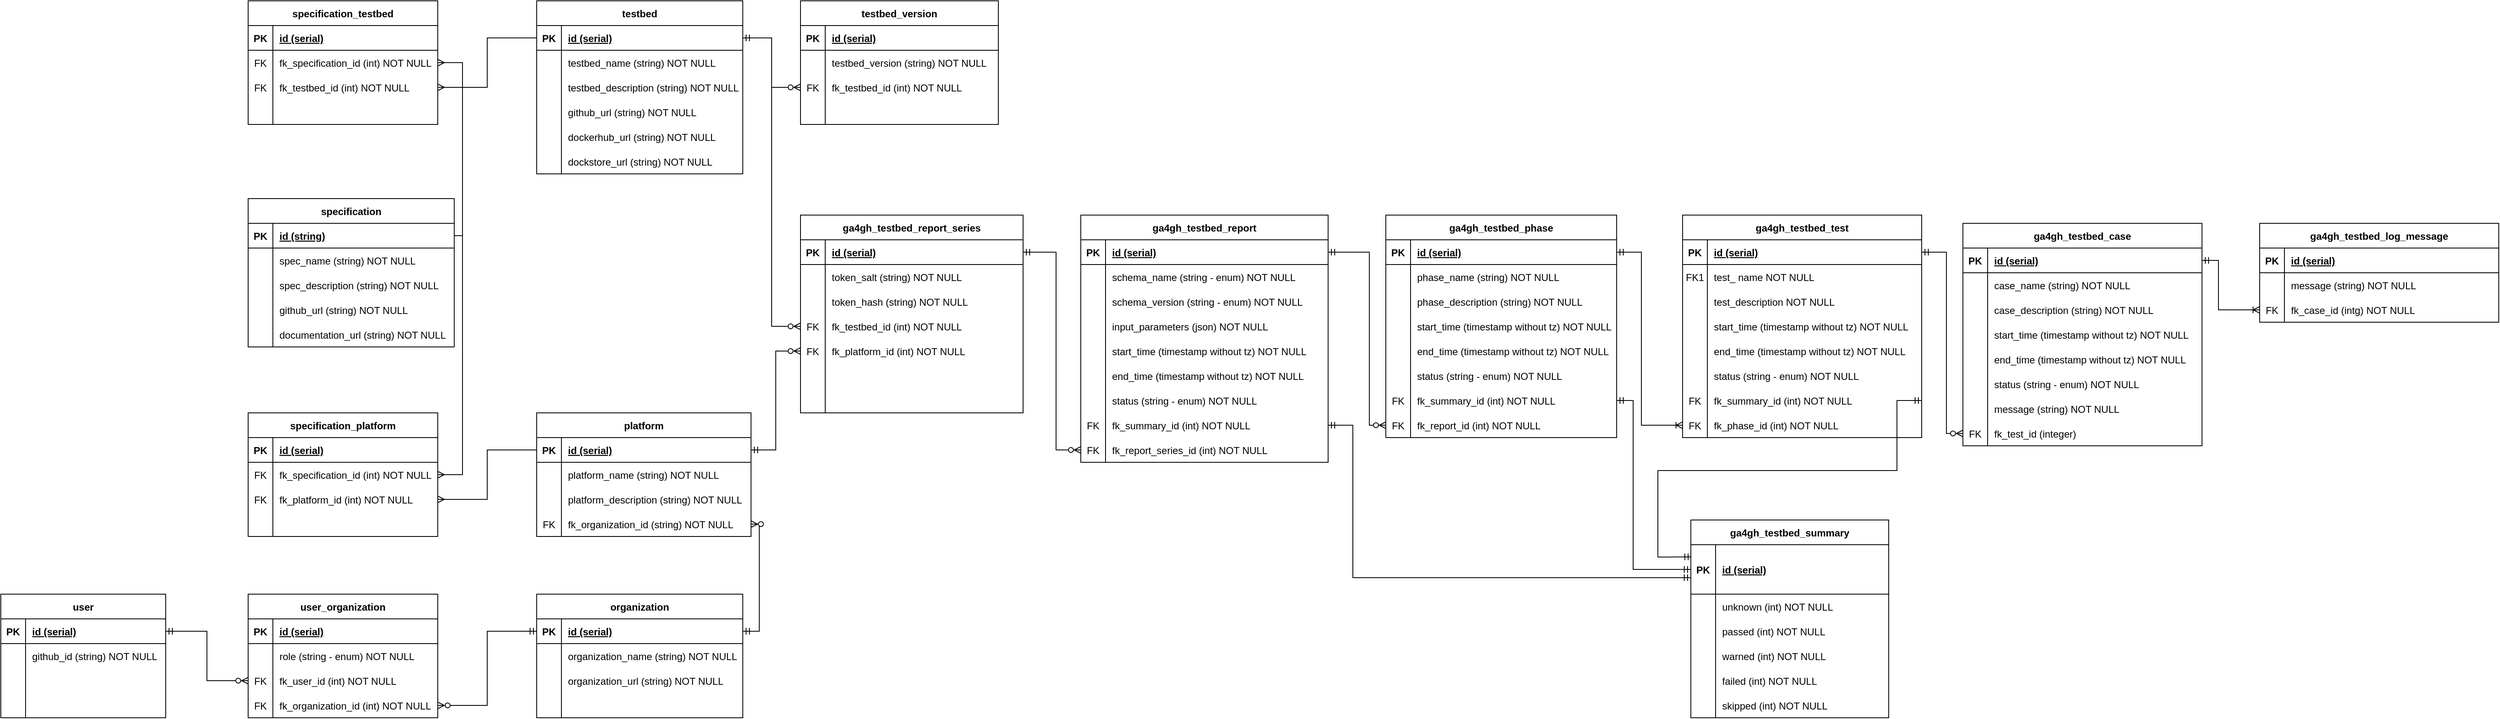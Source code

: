 <mxfile version="16.5.3" type="device"><diagram id="R2lEEEUBdFMjLlhIrx00" name="Page-1"><mxGraphModel dx="2786" dy="1304" grid="1" gridSize="10" guides="1" tooltips="1" connect="1" arrows="1" fold="1" page="0" pageScale="1" pageWidth="850" pageHeight="1100" math="0" shadow="0" extFonts="Permanent Marker^https://fonts.googleapis.com/css?family=Permanent+Marker"><root><mxCell id="0"/><mxCell id="1" parent="0"/><mxCell id="C-vyLk0tnHw3VtMMgP7b-2" value="ga4gh_testbed_phase" style="shape=table;startSize=30;container=1;collapsible=1;childLayout=tableLayout;fixedRows=1;rowLines=0;fontStyle=1;align=center;resizeLast=1;" parent="1" vertex="1"><mxGeometry x="460" y="-190" width="280" height="270" as="geometry"/></mxCell><mxCell id="C-vyLk0tnHw3VtMMgP7b-3" value="" style="shape=partialRectangle;collapsible=0;dropTarget=0;pointerEvents=0;fillColor=none;points=[[0,0.5],[1,0.5]];portConstraint=eastwest;top=0;left=0;right=0;bottom=1;" parent="C-vyLk0tnHw3VtMMgP7b-2" vertex="1"><mxGeometry y="30" width="280" height="30" as="geometry"/></mxCell><mxCell id="C-vyLk0tnHw3VtMMgP7b-4" value="PK" style="shape=partialRectangle;overflow=hidden;connectable=0;fillColor=none;top=0;left=0;bottom=0;right=0;fontStyle=1;" parent="C-vyLk0tnHw3VtMMgP7b-3" vertex="1"><mxGeometry width="30" height="30" as="geometry"><mxRectangle width="30" height="30" as="alternateBounds"/></mxGeometry></mxCell><mxCell id="C-vyLk0tnHw3VtMMgP7b-5" value="id (serial)" style="shape=partialRectangle;overflow=hidden;connectable=0;fillColor=none;top=0;left=0;bottom=0;right=0;align=left;spacingLeft=6;fontStyle=5;" parent="C-vyLk0tnHw3VtMMgP7b-3" vertex="1"><mxGeometry x="30" width="250" height="30" as="geometry"><mxRectangle width="250" height="30" as="alternateBounds"/></mxGeometry></mxCell><mxCell id="C-vyLk0tnHw3VtMMgP7b-6" value="" style="shape=partialRectangle;collapsible=0;dropTarget=0;pointerEvents=0;fillColor=none;points=[[0,0.5],[1,0.5]];portConstraint=eastwest;top=0;left=0;right=0;bottom=0;" parent="C-vyLk0tnHw3VtMMgP7b-2" vertex="1"><mxGeometry y="60" width="280" height="30" as="geometry"/></mxCell><mxCell id="C-vyLk0tnHw3VtMMgP7b-7" value="" style="shape=partialRectangle;overflow=hidden;connectable=0;fillColor=none;top=0;left=0;bottom=0;right=0;" parent="C-vyLk0tnHw3VtMMgP7b-6" vertex="1"><mxGeometry width="30" height="30" as="geometry"><mxRectangle width="30" height="30" as="alternateBounds"/></mxGeometry></mxCell><mxCell id="C-vyLk0tnHw3VtMMgP7b-8" value="phase_name (string) NOT NULL" style="shape=partialRectangle;overflow=hidden;connectable=0;fillColor=none;top=0;left=0;bottom=0;right=0;align=left;spacingLeft=6;" parent="C-vyLk0tnHw3VtMMgP7b-6" vertex="1"><mxGeometry x="30" width="250" height="30" as="geometry"><mxRectangle width="250" height="30" as="alternateBounds"/></mxGeometry></mxCell><mxCell id="C-vyLk0tnHw3VtMMgP7b-9" value="" style="shape=partialRectangle;collapsible=0;dropTarget=0;pointerEvents=0;fillColor=none;points=[[0,0.5],[1,0.5]];portConstraint=eastwest;top=0;left=0;right=0;bottom=0;" parent="C-vyLk0tnHw3VtMMgP7b-2" vertex="1"><mxGeometry y="90" width="280" height="30" as="geometry"/></mxCell><mxCell id="C-vyLk0tnHw3VtMMgP7b-10" value="" style="shape=partialRectangle;overflow=hidden;connectable=0;fillColor=none;top=0;left=0;bottom=0;right=0;" parent="C-vyLk0tnHw3VtMMgP7b-9" vertex="1"><mxGeometry width="30" height="30" as="geometry"><mxRectangle width="30" height="30" as="alternateBounds"/></mxGeometry></mxCell><mxCell id="C-vyLk0tnHw3VtMMgP7b-11" value="phase_description (string) NOT NULL" style="shape=partialRectangle;overflow=hidden;connectable=0;fillColor=none;top=0;left=0;bottom=0;right=0;align=left;spacingLeft=6;" parent="C-vyLk0tnHw3VtMMgP7b-9" vertex="1"><mxGeometry x="30" width="250" height="30" as="geometry"><mxRectangle width="250" height="30" as="alternateBounds"/></mxGeometry></mxCell><mxCell id="fAoV6o_tZyGkTIKKPK0_-59" value="" style="shape=partialRectangle;collapsible=0;dropTarget=0;pointerEvents=0;fillColor=none;points=[[0,0.5],[1,0.5]];portConstraint=eastwest;top=0;left=0;right=0;bottom=0;" parent="C-vyLk0tnHw3VtMMgP7b-2" vertex="1"><mxGeometry y="120" width="280" height="30" as="geometry"/></mxCell><mxCell id="fAoV6o_tZyGkTIKKPK0_-60" value="" style="shape=partialRectangle;overflow=hidden;connectable=0;fillColor=none;top=0;left=0;bottom=0;right=0;" parent="fAoV6o_tZyGkTIKKPK0_-59" vertex="1"><mxGeometry width="30" height="30" as="geometry"><mxRectangle width="30" height="30" as="alternateBounds"/></mxGeometry></mxCell><mxCell id="fAoV6o_tZyGkTIKKPK0_-61" value="start_time (timestamp without tz) NOT NULL" style="shape=partialRectangle;overflow=hidden;connectable=0;fillColor=none;top=0;left=0;bottom=0;right=0;align=left;spacingLeft=6;" parent="fAoV6o_tZyGkTIKKPK0_-59" vertex="1"><mxGeometry x="30" width="250" height="30" as="geometry"><mxRectangle width="250" height="30" as="alternateBounds"/></mxGeometry></mxCell><mxCell id="fAoV6o_tZyGkTIKKPK0_-62" value="" style="shape=partialRectangle;collapsible=0;dropTarget=0;pointerEvents=0;fillColor=none;points=[[0,0.5],[1,0.5]];portConstraint=eastwest;top=0;left=0;right=0;bottom=0;" parent="C-vyLk0tnHw3VtMMgP7b-2" vertex="1"><mxGeometry y="150" width="280" height="30" as="geometry"/></mxCell><mxCell id="fAoV6o_tZyGkTIKKPK0_-63" value="" style="shape=partialRectangle;overflow=hidden;connectable=0;fillColor=none;top=0;left=0;bottom=0;right=0;" parent="fAoV6o_tZyGkTIKKPK0_-62" vertex="1"><mxGeometry width="30" height="30" as="geometry"><mxRectangle width="30" height="30" as="alternateBounds"/></mxGeometry></mxCell><mxCell id="fAoV6o_tZyGkTIKKPK0_-64" value="end_time (timestamp without tz) NOT NULL" style="shape=partialRectangle;overflow=hidden;connectable=0;fillColor=none;top=0;left=0;bottom=0;right=0;align=left;spacingLeft=6;" parent="fAoV6o_tZyGkTIKKPK0_-62" vertex="1"><mxGeometry x="30" width="250" height="30" as="geometry"><mxRectangle width="250" height="30" as="alternateBounds"/></mxGeometry></mxCell><mxCell id="fAoV6o_tZyGkTIKKPK0_-65" value="" style="shape=partialRectangle;collapsible=0;dropTarget=0;pointerEvents=0;fillColor=none;points=[[0,0.5],[1,0.5]];portConstraint=eastwest;top=0;left=0;right=0;bottom=0;" parent="C-vyLk0tnHw3VtMMgP7b-2" vertex="1"><mxGeometry y="180" width="280" height="30" as="geometry"/></mxCell><mxCell id="fAoV6o_tZyGkTIKKPK0_-66" value="" style="shape=partialRectangle;overflow=hidden;connectable=0;fillColor=none;top=0;left=0;bottom=0;right=0;" parent="fAoV6o_tZyGkTIKKPK0_-65" vertex="1"><mxGeometry width="30" height="30" as="geometry"><mxRectangle width="30" height="30" as="alternateBounds"/></mxGeometry></mxCell><mxCell id="fAoV6o_tZyGkTIKKPK0_-67" value="status (string - enum) NOT NULL" style="shape=partialRectangle;overflow=hidden;connectable=0;fillColor=none;top=0;left=0;bottom=0;right=0;align=left;spacingLeft=6;" parent="fAoV6o_tZyGkTIKKPK0_-65" vertex="1"><mxGeometry x="30" width="250" height="30" as="geometry"><mxRectangle width="250" height="30" as="alternateBounds"/></mxGeometry></mxCell><mxCell id="fAoV6o_tZyGkTIKKPK0_-68" value="" style="shape=partialRectangle;collapsible=0;dropTarget=0;pointerEvents=0;fillColor=none;points=[[0,0.5],[1,0.5]];portConstraint=eastwest;top=0;left=0;right=0;bottom=0;" parent="C-vyLk0tnHw3VtMMgP7b-2" vertex="1"><mxGeometry y="210" width="280" height="30" as="geometry"/></mxCell><mxCell id="fAoV6o_tZyGkTIKKPK0_-69" value="FK" style="shape=partialRectangle;overflow=hidden;connectable=0;fillColor=none;top=0;left=0;bottom=0;right=0;" parent="fAoV6o_tZyGkTIKKPK0_-68" vertex="1"><mxGeometry width="30" height="30" as="geometry"><mxRectangle width="30" height="30" as="alternateBounds"/></mxGeometry></mxCell><mxCell id="fAoV6o_tZyGkTIKKPK0_-70" value="fk_summary_id (int) NOT NULL" style="shape=partialRectangle;overflow=hidden;connectable=0;fillColor=none;top=0;left=0;bottom=0;right=0;align=left;spacingLeft=6;" parent="fAoV6o_tZyGkTIKKPK0_-68" vertex="1"><mxGeometry x="30" width="250" height="30" as="geometry"><mxRectangle width="250" height="30" as="alternateBounds"/></mxGeometry></mxCell><mxCell id="fAoV6o_tZyGkTIKKPK0_-178" value="" style="shape=partialRectangle;collapsible=0;dropTarget=0;pointerEvents=0;fillColor=none;points=[[0,0.5],[1,0.5]];portConstraint=eastwest;top=0;left=0;right=0;bottom=0;" parent="C-vyLk0tnHw3VtMMgP7b-2" vertex="1"><mxGeometry y="240" width="280" height="30" as="geometry"/></mxCell><mxCell id="fAoV6o_tZyGkTIKKPK0_-179" value="FK" style="shape=partialRectangle;overflow=hidden;connectable=0;fillColor=none;top=0;left=0;bottom=0;right=0;" parent="fAoV6o_tZyGkTIKKPK0_-178" vertex="1"><mxGeometry width="30" height="30" as="geometry"><mxRectangle width="30" height="30" as="alternateBounds"/></mxGeometry></mxCell><mxCell id="fAoV6o_tZyGkTIKKPK0_-180" value="fk_report_id (int) NOT NULL" style="shape=partialRectangle;overflow=hidden;connectable=0;fillColor=none;top=0;left=0;bottom=0;right=0;align=left;spacingLeft=6;" parent="fAoV6o_tZyGkTIKKPK0_-178" vertex="1"><mxGeometry x="30" width="250" height="30" as="geometry"><mxRectangle width="250" height="30" as="alternateBounds"/></mxGeometry></mxCell><mxCell id="C-vyLk0tnHw3VtMMgP7b-13" value="ga4gh_testbed_report" style="shape=table;startSize=30;container=1;collapsible=1;childLayout=tableLayout;fixedRows=1;rowLines=0;fontStyle=1;align=center;resizeLast=1;" parent="1" vertex="1"><mxGeometry x="90" y="-190" width="300" height="300" as="geometry"/></mxCell><mxCell id="C-vyLk0tnHw3VtMMgP7b-14" value="" style="shape=partialRectangle;collapsible=0;dropTarget=0;pointerEvents=0;fillColor=none;points=[[0,0.5],[1,0.5]];portConstraint=eastwest;top=0;left=0;right=0;bottom=1;" parent="C-vyLk0tnHw3VtMMgP7b-13" vertex="1"><mxGeometry y="30" width="300" height="30" as="geometry"/></mxCell><mxCell id="C-vyLk0tnHw3VtMMgP7b-15" value="PK" style="shape=partialRectangle;overflow=hidden;connectable=0;fillColor=none;top=0;left=0;bottom=0;right=0;fontStyle=1;" parent="C-vyLk0tnHw3VtMMgP7b-14" vertex="1"><mxGeometry width="30" height="30" as="geometry"><mxRectangle width="30" height="30" as="alternateBounds"/></mxGeometry></mxCell><mxCell id="C-vyLk0tnHw3VtMMgP7b-16" value="id (serial)" style="shape=partialRectangle;overflow=hidden;connectable=0;fillColor=none;top=0;left=0;bottom=0;right=0;align=left;spacingLeft=6;fontStyle=5;" parent="C-vyLk0tnHw3VtMMgP7b-14" vertex="1"><mxGeometry x="30" width="270" height="30" as="geometry"><mxRectangle width="270" height="30" as="alternateBounds"/></mxGeometry></mxCell><mxCell id="C-vyLk0tnHw3VtMMgP7b-17" value="" style="shape=partialRectangle;collapsible=0;dropTarget=0;pointerEvents=0;fillColor=none;points=[[0,0.5],[1,0.5]];portConstraint=eastwest;top=0;left=0;right=0;bottom=0;" parent="C-vyLk0tnHw3VtMMgP7b-13" vertex="1"><mxGeometry y="60" width="300" height="30" as="geometry"/></mxCell><mxCell id="C-vyLk0tnHw3VtMMgP7b-18" value="" style="shape=partialRectangle;overflow=hidden;connectable=0;fillColor=none;top=0;left=0;bottom=0;right=0;" parent="C-vyLk0tnHw3VtMMgP7b-17" vertex="1"><mxGeometry width="30" height="30" as="geometry"><mxRectangle width="30" height="30" as="alternateBounds"/></mxGeometry></mxCell><mxCell id="C-vyLk0tnHw3VtMMgP7b-19" value="schema_name (string - enum) NOT NULL" style="shape=partialRectangle;overflow=hidden;connectable=0;fillColor=none;top=0;left=0;bottom=0;right=0;align=left;spacingLeft=6;" parent="C-vyLk0tnHw3VtMMgP7b-17" vertex="1"><mxGeometry x="30" width="270" height="30" as="geometry"><mxRectangle width="270" height="30" as="alternateBounds"/></mxGeometry></mxCell><mxCell id="C-vyLk0tnHw3VtMMgP7b-20" value="" style="shape=partialRectangle;collapsible=0;dropTarget=0;pointerEvents=0;fillColor=none;points=[[0,0.5],[1,0.5]];portConstraint=eastwest;top=0;left=0;right=0;bottom=0;" parent="C-vyLk0tnHw3VtMMgP7b-13" vertex="1"><mxGeometry y="90" width="300" height="30" as="geometry"/></mxCell><mxCell id="C-vyLk0tnHw3VtMMgP7b-21" value="" style="shape=partialRectangle;overflow=hidden;connectable=0;fillColor=none;top=0;left=0;bottom=0;right=0;" parent="C-vyLk0tnHw3VtMMgP7b-20" vertex="1"><mxGeometry width="30" height="30" as="geometry"><mxRectangle width="30" height="30" as="alternateBounds"/></mxGeometry></mxCell><mxCell id="C-vyLk0tnHw3VtMMgP7b-22" value="schema_version (string - enum) NOT NULL" style="shape=partialRectangle;overflow=hidden;connectable=0;fillColor=none;top=0;left=0;bottom=0;right=0;align=left;spacingLeft=6;" parent="C-vyLk0tnHw3VtMMgP7b-20" vertex="1"><mxGeometry x="30" width="270" height="30" as="geometry"><mxRectangle width="270" height="30" as="alternateBounds"/></mxGeometry></mxCell><mxCell id="fAoV6o_tZyGkTIKKPK0_-74" value="" style="shape=partialRectangle;collapsible=0;dropTarget=0;pointerEvents=0;fillColor=none;points=[[0,0.5],[1,0.5]];portConstraint=eastwest;top=0;left=0;right=0;bottom=0;" parent="C-vyLk0tnHw3VtMMgP7b-13" vertex="1"><mxGeometry y="120" width="300" height="30" as="geometry"/></mxCell><mxCell id="fAoV6o_tZyGkTIKKPK0_-75" value="" style="shape=partialRectangle;overflow=hidden;connectable=0;fillColor=none;top=0;left=0;bottom=0;right=0;" parent="fAoV6o_tZyGkTIKKPK0_-74" vertex="1"><mxGeometry width="30" height="30" as="geometry"><mxRectangle width="30" height="30" as="alternateBounds"/></mxGeometry></mxCell><mxCell id="fAoV6o_tZyGkTIKKPK0_-76" value="input_parameters (json) NOT NULL" style="shape=partialRectangle;overflow=hidden;connectable=0;fillColor=none;top=0;left=0;bottom=0;right=0;align=left;spacingLeft=6;" parent="fAoV6o_tZyGkTIKKPK0_-74" vertex="1"><mxGeometry x="30" width="270" height="30" as="geometry"><mxRectangle width="270" height="30" as="alternateBounds"/></mxGeometry></mxCell><mxCell id="fAoV6o_tZyGkTIKKPK0_-77" value="" style="shape=partialRectangle;collapsible=0;dropTarget=0;pointerEvents=0;fillColor=none;points=[[0,0.5],[1,0.5]];portConstraint=eastwest;top=0;left=0;right=0;bottom=0;" parent="C-vyLk0tnHw3VtMMgP7b-13" vertex="1"><mxGeometry y="150" width="300" height="30" as="geometry"/></mxCell><mxCell id="fAoV6o_tZyGkTIKKPK0_-78" value="" style="shape=partialRectangle;overflow=hidden;connectable=0;fillColor=none;top=0;left=0;bottom=0;right=0;" parent="fAoV6o_tZyGkTIKKPK0_-77" vertex="1"><mxGeometry width="30" height="30" as="geometry"><mxRectangle width="30" height="30" as="alternateBounds"/></mxGeometry></mxCell><mxCell id="fAoV6o_tZyGkTIKKPK0_-79" value="start_time (timestamp without tz) NOT NULL" style="shape=partialRectangle;overflow=hidden;connectable=0;fillColor=none;top=0;left=0;bottom=0;right=0;align=left;spacingLeft=6;" parent="fAoV6o_tZyGkTIKKPK0_-77" vertex="1"><mxGeometry x="30" width="270" height="30" as="geometry"><mxRectangle width="270" height="30" as="alternateBounds"/></mxGeometry></mxCell><mxCell id="fAoV6o_tZyGkTIKKPK0_-80" value="" style="shape=partialRectangle;collapsible=0;dropTarget=0;pointerEvents=0;fillColor=none;points=[[0,0.5],[1,0.5]];portConstraint=eastwest;top=0;left=0;right=0;bottom=0;" parent="C-vyLk0tnHw3VtMMgP7b-13" vertex="1"><mxGeometry y="180" width="300" height="30" as="geometry"/></mxCell><mxCell id="fAoV6o_tZyGkTIKKPK0_-81" value="" style="shape=partialRectangle;overflow=hidden;connectable=0;fillColor=none;top=0;left=0;bottom=0;right=0;" parent="fAoV6o_tZyGkTIKKPK0_-80" vertex="1"><mxGeometry width="30" height="30" as="geometry"><mxRectangle width="30" height="30" as="alternateBounds"/></mxGeometry></mxCell><mxCell id="fAoV6o_tZyGkTIKKPK0_-82" value="end_time (timestamp without tz) NOT NULL" style="shape=partialRectangle;overflow=hidden;connectable=0;fillColor=none;top=0;left=0;bottom=0;right=0;align=left;spacingLeft=6;" parent="fAoV6o_tZyGkTIKKPK0_-80" vertex="1"><mxGeometry x="30" width="270" height="30" as="geometry"><mxRectangle width="270" height="30" as="alternateBounds"/></mxGeometry></mxCell><mxCell id="fAoV6o_tZyGkTIKKPK0_-89" value="" style="shape=partialRectangle;collapsible=0;dropTarget=0;pointerEvents=0;fillColor=none;points=[[0,0.5],[1,0.5]];portConstraint=eastwest;top=0;left=0;right=0;bottom=0;" parent="C-vyLk0tnHw3VtMMgP7b-13" vertex="1"><mxGeometry y="210" width="300" height="30" as="geometry"/></mxCell><mxCell id="fAoV6o_tZyGkTIKKPK0_-90" value="" style="shape=partialRectangle;overflow=hidden;connectable=0;fillColor=none;top=0;left=0;bottom=0;right=0;" parent="fAoV6o_tZyGkTIKKPK0_-89" vertex="1"><mxGeometry width="30" height="30" as="geometry"><mxRectangle width="30" height="30" as="alternateBounds"/></mxGeometry></mxCell><mxCell id="fAoV6o_tZyGkTIKKPK0_-91" value="status (string - enum) NOT NULL" style="shape=partialRectangle;overflow=hidden;connectable=0;fillColor=none;top=0;left=0;bottom=0;right=0;align=left;spacingLeft=6;" parent="fAoV6o_tZyGkTIKKPK0_-89" vertex="1"><mxGeometry x="30" width="270" height="30" as="geometry"><mxRectangle width="270" height="30" as="alternateBounds"/></mxGeometry></mxCell><mxCell id="qN_Yc5DpRnq_f7I7Ksey-1" value="" style="shape=partialRectangle;collapsible=0;dropTarget=0;pointerEvents=0;fillColor=none;points=[[0,0.5],[1,0.5]];portConstraint=eastwest;top=0;left=0;right=0;bottom=0;" vertex="1" parent="C-vyLk0tnHw3VtMMgP7b-13"><mxGeometry y="240" width="300" height="30" as="geometry"/></mxCell><mxCell id="qN_Yc5DpRnq_f7I7Ksey-2" value="FK" style="shape=partialRectangle;overflow=hidden;connectable=0;fillColor=none;top=0;left=0;bottom=0;right=0;" vertex="1" parent="qN_Yc5DpRnq_f7I7Ksey-1"><mxGeometry width="30" height="30" as="geometry"><mxRectangle width="30" height="30" as="alternateBounds"/></mxGeometry></mxCell><mxCell id="qN_Yc5DpRnq_f7I7Ksey-3" value="fk_summary_id (int) NOT NULL" style="shape=partialRectangle;overflow=hidden;connectable=0;fillColor=none;top=0;left=0;bottom=0;right=0;align=left;spacingLeft=6;" vertex="1" parent="qN_Yc5DpRnq_f7I7Ksey-1"><mxGeometry x="30" width="270" height="30" as="geometry"><mxRectangle width="270" height="30" as="alternateBounds"/></mxGeometry></mxCell><mxCell id="qN_Yc5DpRnq_f7I7Ksey-4" value="" style="shape=partialRectangle;collapsible=0;dropTarget=0;pointerEvents=0;fillColor=none;points=[[0,0.5],[1,0.5]];portConstraint=eastwest;top=0;left=0;right=0;bottom=0;" vertex="1" parent="C-vyLk0tnHw3VtMMgP7b-13"><mxGeometry y="270" width="300" height="30" as="geometry"/></mxCell><mxCell id="qN_Yc5DpRnq_f7I7Ksey-5" value="FK" style="shape=partialRectangle;overflow=hidden;connectable=0;fillColor=none;top=0;left=0;bottom=0;right=0;" vertex="1" parent="qN_Yc5DpRnq_f7I7Ksey-4"><mxGeometry width="30" height="30" as="geometry"><mxRectangle width="30" height="30" as="alternateBounds"/></mxGeometry></mxCell><mxCell id="qN_Yc5DpRnq_f7I7Ksey-6" value="fk_report_series_id (int) NOT NULL" style="shape=partialRectangle;overflow=hidden;connectable=0;fillColor=none;top=0;left=0;bottom=0;right=0;align=left;spacingLeft=6;" vertex="1" parent="qN_Yc5DpRnq_f7I7Ksey-4"><mxGeometry x="30" width="270" height="30" as="geometry"><mxRectangle width="270" height="30" as="alternateBounds"/></mxGeometry></mxCell><mxCell id="C-vyLk0tnHw3VtMMgP7b-23" value="ga4gh_testbed_case" style="shape=table;startSize=30;container=1;collapsible=1;childLayout=tableLayout;fixedRows=1;rowLines=0;fontStyle=1;align=center;resizeLast=1;" parent="1" vertex="1"><mxGeometry x="1160" y="-180" width="290" height="270" as="geometry"/></mxCell><mxCell id="C-vyLk0tnHw3VtMMgP7b-24" value="" style="shape=partialRectangle;collapsible=0;dropTarget=0;pointerEvents=0;fillColor=none;points=[[0,0.5],[1,0.5]];portConstraint=eastwest;top=0;left=0;right=0;bottom=1;" parent="C-vyLk0tnHw3VtMMgP7b-23" vertex="1"><mxGeometry y="30" width="290" height="30" as="geometry"/></mxCell><mxCell id="C-vyLk0tnHw3VtMMgP7b-25" value="PK" style="shape=partialRectangle;overflow=hidden;connectable=0;fillColor=none;top=0;left=0;bottom=0;right=0;fontStyle=1;" parent="C-vyLk0tnHw3VtMMgP7b-24" vertex="1"><mxGeometry width="30" height="30" as="geometry"><mxRectangle width="30" height="30" as="alternateBounds"/></mxGeometry></mxCell><mxCell id="C-vyLk0tnHw3VtMMgP7b-26" value="id (serial)" style="shape=partialRectangle;overflow=hidden;connectable=0;fillColor=none;top=0;left=0;bottom=0;right=0;align=left;spacingLeft=6;fontStyle=5;" parent="C-vyLk0tnHw3VtMMgP7b-24" vertex="1"><mxGeometry x="30" width="260" height="30" as="geometry"><mxRectangle width="260" height="30" as="alternateBounds"/></mxGeometry></mxCell><mxCell id="C-vyLk0tnHw3VtMMgP7b-27" value="" style="shape=partialRectangle;collapsible=0;dropTarget=0;pointerEvents=0;fillColor=none;points=[[0,0.5],[1,0.5]];portConstraint=eastwest;top=0;left=0;right=0;bottom=0;" parent="C-vyLk0tnHw3VtMMgP7b-23" vertex="1"><mxGeometry y="60" width="290" height="30" as="geometry"/></mxCell><mxCell id="C-vyLk0tnHw3VtMMgP7b-28" value="" style="shape=partialRectangle;overflow=hidden;connectable=0;fillColor=none;top=0;left=0;bottom=0;right=0;" parent="C-vyLk0tnHw3VtMMgP7b-27" vertex="1"><mxGeometry width="30" height="30" as="geometry"><mxRectangle width="30" height="30" as="alternateBounds"/></mxGeometry></mxCell><mxCell id="C-vyLk0tnHw3VtMMgP7b-29" value="case_name (string) NOT NULL" style="shape=partialRectangle;overflow=hidden;connectable=0;fillColor=none;top=0;left=0;bottom=0;right=0;align=left;spacingLeft=6;" parent="C-vyLk0tnHw3VtMMgP7b-27" vertex="1"><mxGeometry x="30" width="260" height="30" as="geometry"><mxRectangle width="260" height="30" as="alternateBounds"/></mxGeometry></mxCell><mxCell id="fAoV6o_tZyGkTIKKPK0_-1" value="" style="shape=partialRectangle;collapsible=0;dropTarget=0;pointerEvents=0;fillColor=none;points=[[0,0.5],[1,0.5]];portConstraint=eastwest;top=0;left=0;right=0;bottom=0;" parent="C-vyLk0tnHw3VtMMgP7b-23" vertex="1"><mxGeometry y="90" width="290" height="30" as="geometry"/></mxCell><mxCell id="fAoV6o_tZyGkTIKKPK0_-2" value="" style="shape=partialRectangle;overflow=hidden;connectable=0;fillColor=none;top=0;left=0;bottom=0;right=0;" parent="fAoV6o_tZyGkTIKKPK0_-1" vertex="1"><mxGeometry width="30" height="30" as="geometry"><mxRectangle width="30" height="30" as="alternateBounds"/></mxGeometry></mxCell><mxCell id="fAoV6o_tZyGkTIKKPK0_-3" value="case_description (string) NOT NULL" style="shape=partialRectangle;overflow=hidden;connectable=0;fillColor=none;top=0;left=0;bottom=0;right=0;align=left;spacingLeft=6;" parent="fAoV6o_tZyGkTIKKPK0_-1" vertex="1"><mxGeometry x="30" width="260" height="30" as="geometry"><mxRectangle width="260" height="30" as="alternateBounds"/></mxGeometry></mxCell><mxCell id="fAoV6o_tZyGkTIKKPK0_-47" value="" style="shape=partialRectangle;collapsible=0;dropTarget=0;pointerEvents=0;fillColor=none;points=[[0,0.5],[1,0.5]];portConstraint=eastwest;top=0;left=0;right=0;bottom=0;" parent="C-vyLk0tnHw3VtMMgP7b-23" vertex="1"><mxGeometry y="120" width="290" height="30" as="geometry"/></mxCell><mxCell id="fAoV6o_tZyGkTIKKPK0_-48" value="" style="shape=partialRectangle;overflow=hidden;connectable=0;fillColor=none;top=0;left=0;bottom=0;right=0;" parent="fAoV6o_tZyGkTIKKPK0_-47" vertex="1"><mxGeometry width="30" height="30" as="geometry"><mxRectangle width="30" height="30" as="alternateBounds"/></mxGeometry></mxCell><mxCell id="fAoV6o_tZyGkTIKKPK0_-49" value="start_time (timestamp without tz) NOT NULL" style="shape=partialRectangle;overflow=hidden;connectable=0;fillColor=none;top=0;left=0;bottom=0;right=0;align=left;spacingLeft=6;fontStyle=0" parent="fAoV6o_tZyGkTIKKPK0_-47" vertex="1"><mxGeometry x="30" width="260" height="30" as="geometry"><mxRectangle width="260" height="30" as="alternateBounds"/></mxGeometry></mxCell><mxCell id="fAoV6o_tZyGkTIKKPK0_-50" value="" style="shape=partialRectangle;collapsible=0;dropTarget=0;pointerEvents=0;fillColor=none;points=[[0,0.5],[1,0.5]];portConstraint=eastwest;top=0;left=0;right=0;bottom=0;" parent="C-vyLk0tnHw3VtMMgP7b-23" vertex="1"><mxGeometry y="150" width="290" height="30" as="geometry"/></mxCell><mxCell id="fAoV6o_tZyGkTIKKPK0_-51" value="" style="shape=partialRectangle;overflow=hidden;connectable=0;fillColor=none;top=0;left=0;bottom=0;right=0;" parent="fAoV6o_tZyGkTIKKPK0_-50" vertex="1"><mxGeometry width="30" height="30" as="geometry"><mxRectangle width="30" height="30" as="alternateBounds"/></mxGeometry></mxCell><mxCell id="fAoV6o_tZyGkTIKKPK0_-52" value="end_time (timestamp without tz) NOT NULL" style="shape=partialRectangle;overflow=hidden;connectable=0;fillColor=none;top=0;left=0;bottom=0;right=0;align=left;spacingLeft=6;" parent="fAoV6o_tZyGkTIKKPK0_-50" vertex="1"><mxGeometry x="30" width="260" height="30" as="geometry"><mxRectangle width="260" height="30" as="alternateBounds"/></mxGeometry></mxCell><mxCell id="fAoV6o_tZyGkTIKKPK0_-53" value="" style="shape=partialRectangle;collapsible=0;dropTarget=0;pointerEvents=0;fillColor=none;points=[[0,0.5],[1,0.5]];portConstraint=eastwest;top=0;left=0;right=0;bottom=0;" parent="C-vyLk0tnHw3VtMMgP7b-23" vertex="1"><mxGeometry y="180" width="290" height="30" as="geometry"/></mxCell><mxCell id="fAoV6o_tZyGkTIKKPK0_-54" value="" style="shape=partialRectangle;overflow=hidden;connectable=0;fillColor=none;top=0;left=0;bottom=0;right=0;" parent="fAoV6o_tZyGkTIKKPK0_-53" vertex="1"><mxGeometry width="30" height="30" as="geometry"><mxRectangle width="30" height="30" as="alternateBounds"/></mxGeometry></mxCell><mxCell id="fAoV6o_tZyGkTIKKPK0_-55" value="status (string - enum) NOT NULL" style="shape=partialRectangle;overflow=hidden;connectable=0;fillColor=none;top=0;left=0;bottom=0;right=0;align=left;spacingLeft=6;" parent="fAoV6o_tZyGkTIKKPK0_-53" vertex="1"><mxGeometry x="30" width="260" height="30" as="geometry"><mxRectangle width="260" height="30" as="alternateBounds"/></mxGeometry></mxCell><mxCell id="fAoV6o_tZyGkTIKKPK0_-56" value="" style="shape=partialRectangle;collapsible=0;dropTarget=0;pointerEvents=0;fillColor=none;points=[[0,0.5],[1,0.5]];portConstraint=eastwest;top=0;left=0;right=0;bottom=0;" parent="C-vyLk0tnHw3VtMMgP7b-23" vertex="1"><mxGeometry y="210" width="290" height="30" as="geometry"/></mxCell><mxCell id="fAoV6o_tZyGkTIKKPK0_-57" value="" style="shape=partialRectangle;overflow=hidden;connectable=0;fillColor=none;top=0;left=0;bottom=0;right=0;" parent="fAoV6o_tZyGkTIKKPK0_-56" vertex="1"><mxGeometry width="30" height="30" as="geometry"><mxRectangle width="30" height="30" as="alternateBounds"/></mxGeometry></mxCell><mxCell id="fAoV6o_tZyGkTIKKPK0_-58" value="message (string) NOT NULL" style="shape=partialRectangle;overflow=hidden;connectable=0;fillColor=none;top=0;left=0;bottom=0;right=0;align=left;spacingLeft=6;" parent="fAoV6o_tZyGkTIKKPK0_-56" vertex="1"><mxGeometry x="30" width="260" height="30" as="geometry"><mxRectangle width="260" height="30" as="alternateBounds"/></mxGeometry></mxCell><mxCell id="fAoV6o_tZyGkTIKKPK0_-172" value="" style="shape=partialRectangle;collapsible=0;dropTarget=0;pointerEvents=0;fillColor=none;points=[[0,0.5],[1,0.5]];portConstraint=eastwest;top=0;left=0;right=0;bottom=0;" parent="C-vyLk0tnHw3VtMMgP7b-23" vertex="1"><mxGeometry y="240" width="290" height="30" as="geometry"/></mxCell><mxCell id="fAoV6o_tZyGkTIKKPK0_-173" value="FK" style="shape=partialRectangle;overflow=hidden;connectable=0;fillColor=none;top=0;left=0;bottom=0;right=0;" parent="fAoV6o_tZyGkTIKKPK0_-172" vertex="1"><mxGeometry width="30" height="30" as="geometry"><mxRectangle width="30" height="30" as="alternateBounds"/></mxGeometry></mxCell><mxCell id="fAoV6o_tZyGkTIKKPK0_-174" value="fk_test_id (integer)" style="shape=partialRectangle;overflow=hidden;connectable=0;fillColor=none;top=0;left=0;bottom=0;right=0;align=left;spacingLeft=6;" parent="fAoV6o_tZyGkTIKKPK0_-172" vertex="1"><mxGeometry x="30" width="260" height="30" as="geometry"><mxRectangle width="260" height="30" as="alternateBounds"/></mxGeometry></mxCell><mxCell id="fAoV6o_tZyGkTIKKPK0_-17" value="ga4gh_testbed_summary" style="shape=table;startSize=30;container=1;collapsible=1;childLayout=tableLayout;fixedRows=1;rowLines=0;fontStyle=1;align=center;resizeLast=1;" parent="1" vertex="1"><mxGeometry x="830" y="180" width="240" height="240" as="geometry"/></mxCell><mxCell id="fAoV6o_tZyGkTIKKPK0_-18" value="" style="shape=partialRectangle;collapsible=0;dropTarget=0;pointerEvents=0;fillColor=none;points=[[0,0.5],[1,0.5]];portConstraint=eastwest;top=0;left=0;right=0;bottom=1;" parent="fAoV6o_tZyGkTIKKPK0_-17" vertex="1"><mxGeometry y="30" width="240" height="60" as="geometry"/></mxCell><mxCell id="fAoV6o_tZyGkTIKKPK0_-19" value="PK" style="shape=partialRectangle;overflow=hidden;connectable=0;fillColor=none;top=0;left=0;bottom=0;right=0;fontStyle=1;" parent="fAoV6o_tZyGkTIKKPK0_-18" vertex="1"><mxGeometry width="30" height="60" as="geometry"><mxRectangle width="30" height="60" as="alternateBounds"/></mxGeometry></mxCell><mxCell id="fAoV6o_tZyGkTIKKPK0_-20" value="id (serial)" style="shape=partialRectangle;overflow=hidden;connectable=0;fillColor=none;top=0;left=0;bottom=0;right=0;align=left;spacingLeft=6;fontStyle=5;" parent="fAoV6o_tZyGkTIKKPK0_-18" vertex="1"><mxGeometry x="30" width="210" height="60" as="geometry"><mxRectangle width="210" height="60" as="alternateBounds"/></mxGeometry></mxCell><mxCell id="fAoV6o_tZyGkTIKKPK0_-21" value="" style="shape=partialRectangle;collapsible=0;dropTarget=0;pointerEvents=0;fillColor=none;points=[[0,0.5],[1,0.5]];portConstraint=eastwest;top=0;left=0;right=0;bottom=0;" parent="fAoV6o_tZyGkTIKKPK0_-17" vertex="1"><mxGeometry y="90" width="240" height="30" as="geometry"/></mxCell><mxCell id="fAoV6o_tZyGkTIKKPK0_-22" value="" style="shape=partialRectangle;overflow=hidden;connectable=0;fillColor=none;top=0;left=0;bottom=0;right=0;" parent="fAoV6o_tZyGkTIKKPK0_-21" vertex="1"><mxGeometry width="30" height="30" as="geometry"><mxRectangle width="30" height="30" as="alternateBounds"/></mxGeometry></mxCell><mxCell id="fAoV6o_tZyGkTIKKPK0_-23" value="unknown (int) NOT NULL" style="shape=partialRectangle;overflow=hidden;connectable=0;fillColor=none;top=0;left=0;bottom=0;right=0;align=left;spacingLeft=6;" parent="fAoV6o_tZyGkTIKKPK0_-21" vertex="1"><mxGeometry x="30" width="210" height="30" as="geometry"><mxRectangle width="210" height="30" as="alternateBounds"/></mxGeometry></mxCell><mxCell id="fAoV6o_tZyGkTIKKPK0_-24" value="" style="shape=partialRectangle;collapsible=0;dropTarget=0;pointerEvents=0;fillColor=none;points=[[0,0.5],[1,0.5]];portConstraint=eastwest;top=0;left=0;right=0;bottom=0;" parent="fAoV6o_tZyGkTIKKPK0_-17" vertex="1"><mxGeometry y="120" width="240" height="30" as="geometry"/></mxCell><mxCell id="fAoV6o_tZyGkTIKKPK0_-25" value="" style="shape=partialRectangle;overflow=hidden;connectable=0;fillColor=none;top=0;left=0;bottom=0;right=0;" parent="fAoV6o_tZyGkTIKKPK0_-24" vertex="1"><mxGeometry width="30" height="30" as="geometry"><mxRectangle width="30" height="30" as="alternateBounds"/></mxGeometry></mxCell><mxCell id="fAoV6o_tZyGkTIKKPK0_-26" value="passed (int) NOT NULL" style="shape=partialRectangle;overflow=hidden;connectable=0;fillColor=none;top=0;left=0;bottom=0;right=0;align=left;spacingLeft=6;" parent="fAoV6o_tZyGkTIKKPK0_-24" vertex="1"><mxGeometry x="30" width="210" height="30" as="geometry"><mxRectangle width="210" height="30" as="alternateBounds"/></mxGeometry></mxCell><mxCell id="fAoV6o_tZyGkTIKKPK0_-107" value="" style="shape=partialRectangle;collapsible=0;dropTarget=0;pointerEvents=0;fillColor=none;points=[[0,0.5],[1,0.5]];portConstraint=eastwest;top=0;left=0;right=0;bottom=0;" parent="fAoV6o_tZyGkTIKKPK0_-17" vertex="1"><mxGeometry y="150" width="240" height="30" as="geometry"/></mxCell><mxCell id="fAoV6o_tZyGkTIKKPK0_-108" value="" style="shape=partialRectangle;overflow=hidden;connectable=0;fillColor=none;top=0;left=0;bottom=0;right=0;" parent="fAoV6o_tZyGkTIKKPK0_-107" vertex="1"><mxGeometry width="30" height="30" as="geometry"><mxRectangle width="30" height="30" as="alternateBounds"/></mxGeometry></mxCell><mxCell id="fAoV6o_tZyGkTIKKPK0_-109" value="warned (int) NOT NULL" style="shape=partialRectangle;overflow=hidden;connectable=0;fillColor=none;top=0;left=0;bottom=0;right=0;align=left;spacingLeft=6;" parent="fAoV6o_tZyGkTIKKPK0_-107" vertex="1"><mxGeometry x="30" width="210" height="30" as="geometry"><mxRectangle width="210" height="30" as="alternateBounds"/></mxGeometry></mxCell><mxCell id="fAoV6o_tZyGkTIKKPK0_-110" value="" style="shape=partialRectangle;collapsible=0;dropTarget=0;pointerEvents=0;fillColor=none;points=[[0,0.5],[1,0.5]];portConstraint=eastwest;top=0;left=0;right=0;bottom=0;" parent="fAoV6o_tZyGkTIKKPK0_-17" vertex="1"><mxGeometry y="180" width="240" height="30" as="geometry"/></mxCell><mxCell id="fAoV6o_tZyGkTIKKPK0_-111" value="" style="shape=partialRectangle;overflow=hidden;connectable=0;fillColor=none;top=0;left=0;bottom=0;right=0;" parent="fAoV6o_tZyGkTIKKPK0_-110" vertex="1"><mxGeometry width="30" height="30" as="geometry"><mxRectangle width="30" height="30" as="alternateBounds"/></mxGeometry></mxCell><mxCell id="fAoV6o_tZyGkTIKKPK0_-112" value="failed (int) NOT NULL" style="shape=partialRectangle;overflow=hidden;connectable=0;fillColor=none;top=0;left=0;bottom=0;right=0;align=left;spacingLeft=6;" parent="fAoV6o_tZyGkTIKKPK0_-110" vertex="1"><mxGeometry x="30" width="210" height="30" as="geometry"><mxRectangle width="210" height="30" as="alternateBounds"/></mxGeometry></mxCell><mxCell id="fAoV6o_tZyGkTIKKPK0_-113" value="" style="shape=partialRectangle;collapsible=0;dropTarget=0;pointerEvents=0;fillColor=none;points=[[0,0.5],[1,0.5]];portConstraint=eastwest;top=0;left=0;right=0;bottom=0;" parent="fAoV6o_tZyGkTIKKPK0_-17" vertex="1"><mxGeometry y="210" width="240" height="30" as="geometry"/></mxCell><mxCell id="fAoV6o_tZyGkTIKKPK0_-114" value="" style="shape=partialRectangle;overflow=hidden;connectable=0;fillColor=none;top=0;left=0;bottom=0;right=0;" parent="fAoV6o_tZyGkTIKKPK0_-113" vertex="1"><mxGeometry width="30" height="30" as="geometry"><mxRectangle width="30" height="30" as="alternateBounds"/></mxGeometry></mxCell><mxCell id="fAoV6o_tZyGkTIKKPK0_-115" value="skipped (int) NOT NULL" style="shape=partialRectangle;overflow=hidden;connectable=0;fillColor=none;top=0;left=0;bottom=0;right=0;align=left;spacingLeft=6;" parent="fAoV6o_tZyGkTIKKPK0_-113" vertex="1"><mxGeometry x="30" width="210" height="30" as="geometry"><mxRectangle width="210" height="30" as="alternateBounds"/></mxGeometry></mxCell><mxCell id="fAoV6o_tZyGkTIKKPK0_-27" value="ga4gh_testbed_test" style="shape=table;startSize=30;container=1;collapsible=1;childLayout=tableLayout;fixedRows=1;rowLines=0;fontStyle=1;align=center;resizeLast=1;" parent="1" vertex="1"><mxGeometry x="820" y="-190" width="290" height="270" as="geometry"/></mxCell><mxCell id="fAoV6o_tZyGkTIKKPK0_-28" value="" style="shape=partialRectangle;collapsible=0;dropTarget=0;pointerEvents=0;fillColor=none;points=[[0,0.5],[1,0.5]];portConstraint=eastwest;top=0;left=0;right=0;bottom=1;" parent="fAoV6o_tZyGkTIKKPK0_-27" vertex="1"><mxGeometry y="30" width="290" height="30" as="geometry"/></mxCell><mxCell id="fAoV6o_tZyGkTIKKPK0_-29" value="PK" style="shape=partialRectangle;overflow=hidden;connectable=0;fillColor=none;top=0;left=0;bottom=0;right=0;fontStyle=1;" parent="fAoV6o_tZyGkTIKKPK0_-28" vertex="1"><mxGeometry width="30" height="30" as="geometry"><mxRectangle width="30" height="30" as="alternateBounds"/></mxGeometry></mxCell><mxCell id="fAoV6o_tZyGkTIKKPK0_-30" value="id (serial)" style="shape=partialRectangle;overflow=hidden;connectable=0;fillColor=none;top=0;left=0;bottom=0;right=0;align=left;spacingLeft=6;fontStyle=5;" parent="fAoV6o_tZyGkTIKKPK0_-28" vertex="1"><mxGeometry x="30" width="260" height="30" as="geometry"><mxRectangle width="260" height="30" as="alternateBounds"/></mxGeometry></mxCell><mxCell id="fAoV6o_tZyGkTIKKPK0_-31" value="" style="shape=partialRectangle;collapsible=0;dropTarget=0;pointerEvents=0;fillColor=none;points=[[0,0.5],[1,0.5]];portConstraint=eastwest;top=0;left=0;right=0;bottom=0;" parent="fAoV6o_tZyGkTIKKPK0_-27" vertex="1"><mxGeometry y="60" width="290" height="30" as="geometry"/></mxCell><mxCell id="fAoV6o_tZyGkTIKKPK0_-32" value="FK1" style="shape=partialRectangle;overflow=hidden;connectable=0;fillColor=none;top=0;left=0;bottom=0;right=0;" parent="fAoV6o_tZyGkTIKKPK0_-31" vertex="1"><mxGeometry width="30" height="30" as="geometry"><mxRectangle width="30" height="30" as="alternateBounds"/></mxGeometry></mxCell><mxCell id="fAoV6o_tZyGkTIKKPK0_-33" value="test_ name NOT NULL" style="shape=partialRectangle;overflow=hidden;connectable=0;fillColor=none;top=0;left=0;bottom=0;right=0;align=left;spacingLeft=6;" parent="fAoV6o_tZyGkTIKKPK0_-31" vertex="1"><mxGeometry x="30" width="260" height="30" as="geometry"><mxRectangle width="260" height="30" as="alternateBounds"/></mxGeometry></mxCell><mxCell id="fAoV6o_tZyGkTIKKPK0_-34" value="" style="shape=partialRectangle;collapsible=0;dropTarget=0;pointerEvents=0;fillColor=none;points=[[0,0.5],[1,0.5]];portConstraint=eastwest;top=0;left=0;right=0;bottom=0;" parent="fAoV6o_tZyGkTIKKPK0_-27" vertex="1"><mxGeometry y="90" width="290" height="30" as="geometry"/></mxCell><mxCell id="fAoV6o_tZyGkTIKKPK0_-35" value="" style="shape=partialRectangle;overflow=hidden;connectable=0;fillColor=none;top=0;left=0;bottom=0;right=0;" parent="fAoV6o_tZyGkTIKKPK0_-34" vertex="1"><mxGeometry width="30" height="30" as="geometry"><mxRectangle width="30" height="30" as="alternateBounds"/></mxGeometry></mxCell><mxCell id="fAoV6o_tZyGkTIKKPK0_-36" value="test_description NOT NULL" style="shape=partialRectangle;overflow=hidden;connectable=0;fillColor=none;top=0;left=0;bottom=0;right=0;align=left;spacingLeft=6;" parent="fAoV6o_tZyGkTIKKPK0_-34" vertex="1"><mxGeometry x="30" width="260" height="30" as="geometry"><mxRectangle width="260" height="30" as="alternateBounds"/></mxGeometry></mxCell><mxCell id="fAoV6o_tZyGkTIKKPK0_-119" value="" style="shape=partialRectangle;collapsible=0;dropTarget=0;pointerEvents=0;fillColor=none;points=[[0,0.5],[1,0.5]];portConstraint=eastwest;top=0;left=0;right=0;bottom=0;" parent="fAoV6o_tZyGkTIKKPK0_-27" vertex="1"><mxGeometry y="120" width="290" height="30" as="geometry"/></mxCell><mxCell id="fAoV6o_tZyGkTIKKPK0_-120" value="" style="shape=partialRectangle;overflow=hidden;connectable=0;fillColor=none;top=0;left=0;bottom=0;right=0;" parent="fAoV6o_tZyGkTIKKPK0_-119" vertex="1"><mxGeometry width="30" height="30" as="geometry"><mxRectangle width="30" height="30" as="alternateBounds"/></mxGeometry></mxCell><mxCell id="fAoV6o_tZyGkTIKKPK0_-121" value="start_time (timestamp without tz) NOT NULL" style="shape=partialRectangle;overflow=hidden;connectable=0;fillColor=none;top=0;left=0;bottom=0;right=0;align=left;spacingLeft=6;" parent="fAoV6o_tZyGkTIKKPK0_-119" vertex="1"><mxGeometry x="30" width="260" height="30" as="geometry"><mxRectangle width="260" height="30" as="alternateBounds"/></mxGeometry></mxCell><mxCell id="fAoV6o_tZyGkTIKKPK0_-122" value="" style="shape=partialRectangle;collapsible=0;dropTarget=0;pointerEvents=0;fillColor=none;points=[[0,0.5],[1,0.5]];portConstraint=eastwest;top=0;left=0;right=0;bottom=0;" parent="fAoV6o_tZyGkTIKKPK0_-27" vertex="1"><mxGeometry y="150" width="290" height="30" as="geometry"/></mxCell><mxCell id="fAoV6o_tZyGkTIKKPK0_-123" value="" style="shape=partialRectangle;overflow=hidden;connectable=0;fillColor=none;top=0;left=0;bottom=0;right=0;" parent="fAoV6o_tZyGkTIKKPK0_-122" vertex="1"><mxGeometry width="30" height="30" as="geometry"><mxRectangle width="30" height="30" as="alternateBounds"/></mxGeometry></mxCell><mxCell id="fAoV6o_tZyGkTIKKPK0_-124" value="end_time (timestamp without tz) NOT NULL" style="shape=partialRectangle;overflow=hidden;connectable=0;fillColor=none;top=0;left=0;bottom=0;right=0;align=left;spacingLeft=6;" parent="fAoV6o_tZyGkTIKKPK0_-122" vertex="1"><mxGeometry x="30" width="260" height="30" as="geometry"><mxRectangle width="260" height="30" as="alternateBounds"/></mxGeometry></mxCell><mxCell id="fAoV6o_tZyGkTIKKPK0_-128" value="" style="shape=partialRectangle;collapsible=0;dropTarget=0;pointerEvents=0;fillColor=none;points=[[0,0.5],[1,0.5]];portConstraint=eastwest;top=0;left=0;right=0;bottom=0;" parent="fAoV6o_tZyGkTIKKPK0_-27" vertex="1"><mxGeometry y="180" width="290" height="30" as="geometry"/></mxCell><mxCell id="fAoV6o_tZyGkTIKKPK0_-129" value="" style="shape=partialRectangle;overflow=hidden;connectable=0;fillColor=none;top=0;left=0;bottom=0;right=0;" parent="fAoV6o_tZyGkTIKKPK0_-128" vertex="1"><mxGeometry width="30" height="30" as="geometry"><mxRectangle width="30" height="30" as="alternateBounds"/></mxGeometry></mxCell><mxCell id="fAoV6o_tZyGkTIKKPK0_-130" value="status (string - enum) NOT NULL" style="shape=partialRectangle;overflow=hidden;connectable=0;fillColor=none;top=0;left=0;bottom=0;right=0;align=left;spacingLeft=6;" parent="fAoV6o_tZyGkTIKKPK0_-128" vertex="1"><mxGeometry x="30" width="260" height="30" as="geometry"><mxRectangle width="260" height="30" as="alternateBounds"/></mxGeometry></mxCell><mxCell id="fAoV6o_tZyGkTIKKPK0_-131" value="" style="shape=partialRectangle;collapsible=0;dropTarget=0;pointerEvents=0;fillColor=none;points=[[0,0.5],[1,0.5]];portConstraint=eastwest;top=0;left=0;right=0;bottom=0;" parent="fAoV6o_tZyGkTIKKPK0_-27" vertex="1"><mxGeometry y="210" width="290" height="30" as="geometry"/></mxCell><mxCell id="fAoV6o_tZyGkTIKKPK0_-132" value="FK" style="shape=partialRectangle;overflow=hidden;connectable=0;fillColor=none;top=0;left=0;bottom=0;right=0;" parent="fAoV6o_tZyGkTIKKPK0_-131" vertex="1"><mxGeometry width="30" height="30" as="geometry"><mxRectangle width="30" height="30" as="alternateBounds"/></mxGeometry></mxCell><mxCell id="fAoV6o_tZyGkTIKKPK0_-133" value="fk_summary_id (int) NOT NULL" style="shape=partialRectangle;overflow=hidden;connectable=0;fillColor=none;top=0;left=0;bottom=0;right=0;align=left;spacingLeft=6;" parent="fAoV6o_tZyGkTIKKPK0_-131" vertex="1"><mxGeometry x="30" width="260" height="30" as="geometry"><mxRectangle width="260" height="30" as="alternateBounds"/></mxGeometry></mxCell><mxCell id="fAoV6o_tZyGkTIKKPK0_-138" value="" style="shape=partialRectangle;collapsible=0;dropTarget=0;pointerEvents=0;fillColor=none;points=[[0,0.5],[1,0.5]];portConstraint=eastwest;top=0;left=0;right=0;bottom=0;" parent="fAoV6o_tZyGkTIKKPK0_-27" vertex="1"><mxGeometry y="240" width="290" height="30" as="geometry"/></mxCell><mxCell id="fAoV6o_tZyGkTIKKPK0_-139" value="FK" style="shape=partialRectangle;overflow=hidden;connectable=0;fillColor=none;top=0;left=0;bottom=0;right=0;" parent="fAoV6o_tZyGkTIKKPK0_-138" vertex="1"><mxGeometry width="30" height="30" as="geometry"><mxRectangle width="30" height="30" as="alternateBounds"/></mxGeometry></mxCell><mxCell id="fAoV6o_tZyGkTIKKPK0_-140" value="fk_phase_id (int) NOT NULL" style="shape=partialRectangle;overflow=hidden;connectable=0;fillColor=none;top=0;left=0;bottom=0;right=0;align=left;spacingLeft=6;" parent="fAoV6o_tZyGkTIKKPK0_-138" vertex="1"><mxGeometry x="30" width="260" height="30" as="geometry"><mxRectangle width="260" height="30" as="alternateBounds"/></mxGeometry></mxCell><mxCell id="fAoV6o_tZyGkTIKKPK0_-137" value="" style="startArrow=ERmandOne;endArrow=ERmandOne;html=1;rounded=0;exitX=1;exitY=0.5;exitDx=0;exitDy=0;entryX=0;entryY=0.5;entryDx=0;entryDy=0;" parent="1" source="fAoV6o_tZyGkTIKKPK0_-68" target="fAoV6o_tZyGkTIKKPK0_-18" edge="1"><mxGeometry width="50" height="50" relative="1" as="geometry"><mxPoint x="710" y="300" as="sourcePoint"/><mxPoint x="650" y="570" as="targetPoint"/><Array as="points"><mxPoint x="760" y="35"/><mxPoint x="760" y="120"/><mxPoint x="760" y="240"/></Array></mxGeometry></mxCell><mxCell id="fAoV6o_tZyGkTIKKPK0_-141" value="" style="startArrow=ERmandOne;endArrow=ERoneToMany;html=1;rounded=0;entryX=0;entryY=0.5;entryDx=0;entryDy=0;exitX=1;exitY=0.5;exitDx=0;exitDy=0;" parent="1" source="C-vyLk0tnHw3VtMMgP7b-3" target="fAoV6o_tZyGkTIKKPK0_-138" edge="1"><mxGeometry width="50" height="50" relative="1" as="geometry"><mxPoint x="720" y="-110" as="sourcePoint"/><mxPoint x="750" y="320" as="targetPoint"/><Array as="points"><mxPoint x="770" y="-145"/><mxPoint x="770" y="65"/></Array></mxGeometry></mxCell><mxCell id="fAoV6o_tZyGkTIKKPK0_-146" value="ga4gh_testbed_log_message" style="shape=table;startSize=30;container=1;collapsible=1;childLayout=tableLayout;fixedRows=1;rowLines=0;fontStyle=1;align=center;resizeLast=1;" parent="1" vertex="1"><mxGeometry x="1520" y="-180" width="290" height="120" as="geometry"/></mxCell><mxCell id="fAoV6o_tZyGkTIKKPK0_-147" value="" style="shape=partialRectangle;collapsible=0;dropTarget=0;pointerEvents=0;fillColor=none;points=[[0,0.5],[1,0.5]];portConstraint=eastwest;top=0;left=0;right=0;bottom=1;" parent="fAoV6o_tZyGkTIKKPK0_-146" vertex="1"><mxGeometry y="30" width="290" height="30" as="geometry"/></mxCell><mxCell id="fAoV6o_tZyGkTIKKPK0_-148" value="PK" style="shape=partialRectangle;overflow=hidden;connectable=0;fillColor=none;top=0;left=0;bottom=0;right=0;fontStyle=1;" parent="fAoV6o_tZyGkTIKKPK0_-147" vertex="1"><mxGeometry width="30" height="30" as="geometry"><mxRectangle width="30" height="30" as="alternateBounds"/></mxGeometry></mxCell><mxCell id="fAoV6o_tZyGkTIKKPK0_-149" value="id (serial)" style="shape=partialRectangle;overflow=hidden;connectable=0;fillColor=none;top=0;left=0;bottom=0;right=0;align=left;spacingLeft=6;fontStyle=5;" parent="fAoV6o_tZyGkTIKKPK0_-147" vertex="1"><mxGeometry x="30" width="260" height="30" as="geometry"><mxRectangle width="260" height="30" as="alternateBounds"/></mxGeometry></mxCell><mxCell id="fAoV6o_tZyGkTIKKPK0_-150" value="" style="shape=partialRectangle;collapsible=0;dropTarget=0;pointerEvents=0;fillColor=none;points=[[0,0.5],[1,0.5]];portConstraint=eastwest;top=0;left=0;right=0;bottom=0;" parent="fAoV6o_tZyGkTIKKPK0_-146" vertex="1"><mxGeometry y="60" width="290" height="30" as="geometry"/></mxCell><mxCell id="fAoV6o_tZyGkTIKKPK0_-151" value="" style="shape=partialRectangle;overflow=hidden;connectable=0;fillColor=none;top=0;left=0;bottom=0;right=0;" parent="fAoV6o_tZyGkTIKKPK0_-150" vertex="1"><mxGeometry width="30" height="30" as="geometry"><mxRectangle width="30" height="30" as="alternateBounds"/></mxGeometry></mxCell><mxCell id="fAoV6o_tZyGkTIKKPK0_-152" value="message (string) NOT NULL" style="shape=partialRectangle;overflow=hidden;connectable=0;fillColor=none;top=0;left=0;bottom=0;right=0;align=left;spacingLeft=6;" parent="fAoV6o_tZyGkTIKKPK0_-150" vertex="1"><mxGeometry x="30" width="260" height="30" as="geometry"><mxRectangle width="260" height="30" as="alternateBounds"/></mxGeometry></mxCell><mxCell id="fAoV6o_tZyGkTIKKPK0_-153" value="" style="shape=partialRectangle;collapsible=0;dropTarget=0;pointerEvents=0;fillColor=none;points=[[0,0.5],[1,0.5]];portConstraint=eastwest;top=0;left=0;right=0;bottom=0;" parent="fAoV6o_tZyGkTIKKPK0_-146" vertex="1"><mxGeometry y="90" width="290" height="30" as="geometry"/></mxCell><mxCell id="fAoV6o_tZyGkTIKKPK0_-154" value="FK" style="shape=partialRectangle;overflow=hidden;connectable=0;fillColor=none;top=0;left=0;bottom=0;right=0;" parent="fAoV6o_tZyGkTIKKPK0_-153" vertex="1"><mxGeometry width="30" height="30" as="geometry"><mxRectangle width="30" height="30" as="alternateBounds"/></mxGeometry></mxCell><mxCell id="fAoV6o_tZyGkTIKKPK0_-155" value="fk_case_id (intg) NOT NULL" style="shape=partialRectangle;overflow=hidden;connectable=0;fillColor=none;top=0;left=0;bottom=0;right=0;align=left;spacingLeft=6;" parent="fAoV6o_tZyGkTIKKPK0_-153" vertex="1"><mxGeometry x="30" width="260" height="30" as="geometry"><mxRectangle width="260" height="30" as="alternateBounds"/></mxGeometry></mxCell><mxCell id="fAoV6o_tZyGkTIKKPK0_-171" value="" style="startArrow=ERmandOne;endArrow=ERoneToMany;html=1;rounded=0;entryX=0;entryY=0.5;entryDx=0;entryDy=0;exitX=1;exitY=0.5;exitDx=0;exitDy=0;" parent="1" source="C-vyLk0tnHw3VtMMgP7b-24" target="fAoV6o_tZyGkTIKKPK0_-153" edge="1"><mxGeometry width="50" height="50" relative="1" as="geometry"><mxPoint x="1470" y="-90" as="sourcePoint"/><mxPoint x="1580" y="150" as="targetPoint"/><Array as="points"><mxPoint x="1470" y="-135"/><mxPoint x="1470" y="-75"/></Array></mxGeometry></mxCell><mxCell id="fAoV6o_tZyGkTIKKPK0_-175" value="" style="startArrow=ERmandOne;endArrow=ERzeroToMany;html=1;rounded=0;entryX=0;entryY=0.5;entryDx=0;entryDy=0;exitX=1;exitY=0.5;exitDx=0;exitDy=0;" parent="1" source="fAoV6o_tZyGkTIKKPK0_-28" target="fAoV6o_tZyGkTIKKPK0_-172" edge="1"><mxGeometry width="50" height="50" relative="1" as="geometry"><mxPoint x="1070" y="-130" as="sourcePoint"/><mxPoint x="1180" y="110" as="targetPoint"/><Array as="points"><mxPoint x="1140" y="-145"/><mxPoint x="1140" y="-60"/><mxPoint x="1140" y="75"/></Array></mxGeometry></mxCell><mxCell id="fAoV6o_tZyGkTIKKPK0_-176" value="" style="startArrow=ERmandOne;endArrow=ERmandOne;html=1;rounded=0;exitX=1;exitY=0.5;exitDx=0;exitDy=0;entryX=0.003;entryY=0.245;entryDx=0;entryDy=0;entryPerimeter=0;" parent="1" source="fAoV6o_tZyGkTIKKPK0_-131" target="fAoV6o_tZyGkTIKKPK0_-18" edge="1"><mxGeometry width="50" height="50" relative="1" as="geometry"><mxPoint x="1100" y="92.5" as="sourcePoint"/><mxPoint x="1220" y="240" as="targetPoint"/><Array as="points"><mxPoint x="1080" y="35"/><mxPoint x="1080" y="120"/><mxPoint x="790" y="120"/><mxPoint x="790" y="225"/></Array></mxGeometry></mxCell><mxCell id="fAoV6o_tZyGkTIKKPK0_-177" value="" style="startArrow=ERmandOne;endArrow=ERmandOne;html=1;rounded=0;exitX=1;exitY=0.5;exitDx=0;exitDy=0;" parent="1" source="qN_Yc5DpRnq_f7I7Ksey-1" edge="1"><mxGeometry width="50" height="50" relative="1" as="geometry"><mxPoint x="720" y="45" as="sourcePoint"/><mxPoint x="830" y="250" as="targetPoint"/><Array as="points"><mxPoint x="420" y="65"/><mxPoint x="420" y="250"/></Array></mxGeometry></mxCell><mxCell id="fAoV6o_tZyGkTIKKPK0_-181" value="" style="startArrow=ERmandOne;endArrow=ERzeroToMany;html=1;rounded=0;entryX=0;entryY=0.5;entryDx=0;entryDy=0;exitX=1;exitY=0.5;exitDx=0;exitDy=0;" parent="1" source="C-vyLk0tnHw3VtMMgP7b-14" target="fAoV6o_tZyGkTIKKPK0_-178" edge="1"><mxGeometry width="50" height="50" relative="1" as="geometry"><mxPoint x="390" y="60" as="sourcePoint"/><mxPoint x="490" y="280" as="targetPoint"/><Array as="points"><mxPoint x="440" y="-145"/><mxPoint x="440" y="65"/></Array></mxGeometry></mxCell><mxCell id="fAoV6o_tZyGkTIKKPK0_-182" value="ga4gh_testbed_report_series" style="shape=table;startSize=30;container=1;collapsible=1;childLayout=tableLayout;fixedRows=1;rowLines=0;fontStyle=1;align=center;resizeLast=1;" parent="1" vertex="1"><mxGeometry x="-250" y="-190" width="270" height="240" as="geometry"/></mxCell><mxCell id="fAoV6o_tZyGkTIKKPK0_-183" value="" style="shape=partialRectangle;collapsible=0;dropTarget=0;pointerEvents=0;fillColor=none;points=[[0,0.5],[1,0.5]];portConstraint=eastwest;top=0;left=0;right=0;bottom=1;" parent="fAoV6o_tZyGkTIKKPK0_-182" vertex="1"><mxGeometry y="30" width="270" height="30" as="geometry"/></mxCell><mxCell id="fAoV6o_tZyGkTIKKPK0_-184" value="PK" style="shape=partialRectangle;overflow=hidden;connectable=0;fillColor=none;top=0;left=0;bottom=0;right=0;fontStyle=1;" parent="fAoV6o_tZyGkTIKKPK0_-183" vertex="1"><mxGeometry width="30" height="30" as="geometry"><mxRectangle width="30" height="30" as="alternateBounds"/></mxGeometry></mxCell><mxCell id="fAoV6o_tZyGkTIKKPK0_-185" value="id (serial)" style="shape=partialRectangle;overflow=hidden;connectable=0;fillColor=none;top=0;left=0;bottom=0;right=0;align=left;spacingLeft=6;fontStyle=5;" parent="fAoV6o_tZyGkTIKKPK0_-183" vertex="1"><mxGeometry x="30" width="240" height="30" as="geometry"><mxRectangle width="240" height="30" as="alternateBounds"/></mxGeometry></mxCell><mxCell id="fAoV6o_tZyGkTIKKPK0_-186" value="" style="shape=partialRectangle;collapsible=0;dropTarget=0;pointerEvents=0;fillColor=none;points=[[0,0.5],[1,0.5]];portConstraint=eastwest;top=0;left=0;right=0;bottom=0;" parent="fAoV6o_tZyGkTIKKPK0_-182" vertex="1"><mxGeometry y="60" width="270" height="30" as="geometry"/></mxCell><mxCell id="fAoV6o_tZyGkTIKKPK0_-187" value="" style="shape=partialRectangle;overflow=hidden;connectable=0;fillColor=none;top=0;left=0;bottom=0;right=0;" parent="fAoV6o_tZyGkTIKKPK0_-186" vertex="1"><mxGeometry width="30" height="30" as="geometry"><mxRectangle width="30" height="30" as="alternateBounds"/></mxGeometry></mxCell><mxCell id="fAoV6o_tZyGkTIKKPK0_-188" value="token_salt (string) NOT NULL" style="shape=partialRectangle;overflow=hidden;connectable=0;fillColor=none;top=0;left=0;bottom=0;right=0;align=left;spacingLeft=6;" parent="fAoV6o_tZyGkTIKKPK0_-186" vertex="1"><mxGeometry x="30" width="240" height="30" as="geometry"><mxRectangle width="240" height="30" as="alternateBounds"/></mxGeometry></mxCell><mxCell id="fAoV6o_tZyGkTIKKPK0_-189" value="" style="shape=partialRectangle;collapsible=0;dropTarget=0;pointerEvents=0;fillColor=none;points=[[0,0.5],[1,0.5]];portConstraint=eastwest;top=0;left=0;right=0;bottom=0;" parent="fAoV6o_tZyGkTIKKPK0_-182" vertex="1"><mxGeometry y="90" width="270" height="30" as="geometry"/></mxCell><mxCell id="fAoV6o_tZyGkTIKKPK0_-190" value="" style="shape=partialRectangle;overflow=hidden;connectable=0;fillColor=none;top=0;left=0;bottom=0;right=0;" parent="fAoV6o_tZyGkTIKKPK0_-189" vertex="1"><mxGeometry width="30" height="30" as="geometry"><mxRectangle width="30" height="30" as="alternateBounds"/></mxGeometry></mxCell><mxCell id="fAoV6o_tZyGkTIKKPK0_-191" value="token_hash (string) NOT NULL" style="shape=partialRectangle;overflow=hidden;connectable=0;fillColor=none;top=0;left=0;bottom=0;right=0;align=left;spacingLeft=6;" parent="fAoV6o_tZyGkTIKKPK0_-189" vertex="1"><mxGeometry x="30" width="240" height="30" as="geometry"><mxRectangle width="240" height="30" as="alternateBounds"/></mxGeometry></mxCell><mxCell id="vF6NQzSFsJfl4YaZhKFJ-149" value="" style="shape=partialRectangle;collapsible=0;dropTarget=0;pointerEvents=0;fillColor=none;points=[[0,0.5],[1,0.5]];portConstraint=eastwest;top=0;left=0;right=0;bottom=0;" parent="fAoV6o_tZyGkTIKKPK0_-182" vertex="1"><mxGeometry y="120" width="270" height="30" as="geometry"/></mxCell><mxCell id="vF6NQzSFsJfl4YaZhKFJ-150" value="FK" style="shape=partialRectangle;overflow=hidden;connectable=0;fillColor=none;top=0;left=0;bottom=0;right=0;" parent="vF6NQzSFsJfl4YaZhKFJ-149" vertex="1"><mxGeometry width="30" height="30" as="geometry"><mxRectangle width="30" height="30" as="alternateBounds"/></mxGeometry></mxCell><mxCell id="vF6NQzSFsJfl4YaZhKFJ-151" value="fk_testbed_id (int) NOT NULL" style="shape=partialRectangle;overflow=hidden;connectable=0;fillColor=none;top=0;left=0;bottom=0;right=0;align=left;spacingLeft=6;" parent="vF6NQzSFsJfl4YaZhKFJ-149" vertex="1"><mxGeometry x="30" width="240" height="30" as="geometry"><mxRectangle width="240" height="30" as="alternateBounds"/></mxGeometry></mxCell><mxCell id="vF6NQzSFsJfl4YaZhKFJ-152" value="" style="shape=partialRectangle;collapsible=0;dropTarget=0;pointerEvents=0;fillColor=none;points=[[0,0.5],[1,0.5]];portConstraint=eastwest;top=0;left=0;right=0;bottom=0;" parent="fAoV6o_tZyGkTIKKPK0_-182" vertex="1"><mxGeometry y="150" width="270" height="30" as="geometry"/></mxCell><mxCell id="vF6NQzSFsJfl4YaZhKFJ-153" value="FK" style="shape=partialRectangle;overflow=hidden;connectable=0;fillColor=none;top=0;left=0;bottom=0;right=0;" parent="vF6NQzSFsJfl4YaZhKFJ-152" vertex="1"><mxGeometry width="30" height="30" as="geometry"><mxRectangle width="30" height="30" as="alternateBounds"/></mxGeometry></mxCell><mxCell id="vF6NQzSFsJfl4YaZhKFJ-154" value="fk_platform_id (int) NOT NULL" style="shape=partialRectangle;overflow=hidden;connectable=0;fillColor=none;top=0;left=0;bottom=0;right=0;align=left;spacingLeft=6;" parent="vF6NQzSFsJfl4YaZhKFJ-152" vertex="1"><mxGeometry x="30" width="240" height="30" as="geometry"><mxRectangle width="240" height="30" as="alternateBounds"/></mxGeometry></mxCell><mxCell id="fAoV6o_tZyGkTIKKPK0_-229" value="" style="shape=partialRectangle;collapsible=0;dropTarget=0;pointerEvents=0;fillColor=none;points=[[0,0.5],[1,0.5]];portConstraint=eastwest;top=0;left=0;right=0;bottom=0;" parent="fAoV6o_tZyGkTIKKPK0_-182" vertex="1"><mxGeometry y="180" width="270" height="30" as="geometry"/></mxCell><mxCell id="fAoV6o_tZyGkTIKKPK0_-230" value="" style="shape=partialRectangle;overflow=hidden;connectable=0;fillColor=none;top=0;left=0;bottom=0;right=0;" parent="fAoV6o_tZyGkTIKKPK0_-229" vertex="1"><mxGeometry width="30" height="30" as="geometry"><mxRectangle width="30" height="30" as="alternateBounds"/></mxGeometry></mxCell><mxCell id="fAoV6o_tZyGkTIKKPK0_-231" value="" style="shape=partialRectangle;overflow=hidden;connectable=0;fillColor=none;top=0;left=0;bottom=0;right=0;align=left;spacingLeft=6;" parent="fAoV6o_tZyGkTIKKPK0_-229" vertex="1"><mxGeometry x="30" width="240" height="30" as="geometry"><mxRectangle width="240" height="30" as="alternateBounds"/></mxGeometry></mxCell><mxCell id="fAoV6o_tZyGkTIKKPK0_-192" value="" style="shape=partialRectangle;collapsible=0;dropTarget=0;pointerEvents=0;fillColor=none;points=[[0,0.5],[1,0.5]];portConstraint=eastwest;top=0;left=0;right=0;bottom=0;" parent="fAoV6o_tZyGkTIKKPK0_-182" vertex="1"><mxGeometry y="210" width="270" height="30" as="geometry"/></mxCell><mxCell id="fAoV6o_tZyGkTIKKPK0_-193" value="" style="shape=partialRectangle;overflow=hidden;connectable=0;fillColor=none;top=0;left=0;bottom=0;right=0;" parent="fAoV6o_tZyGkTIKKPK0_-192" vertex="1"><mxGeometry width="30" height="30" as="geometry"><mxRectangle width="30" height="30" as="alternateBounds"/></mxGeometry></mxCell><mxCell id="fAoV6o_tZyGkTIKKPK0_-194" value="" style="shape=partialRectangle;overflow=hidden;connectable=0;fillColor=none;top=0;left=0;bottom=0;right=0;align=left;spacingLeft=6;" parent="fAoV6o_tZyGkTIKKPK0_-192" vertex="1"><mxGeometry x="30" width="240" height="30" as="geometry"><mxRectangle width="240" height="30" as="alternateBounds"/></mxGeometry></mxCell><mxCell id="fAoV6o_tZyGkTIKKPK0_-228" value="" style="startArrow=ERmandOne;endArrow=ERzeroToMany;html=1;rounded=0;entryX=0;entryY=0.5;entryDx=0;entryDy=0;exitX=1;exitY=0.5;exitDx=0;exitDy=0;" parent="1" source="fAoV6o_tZyGkTIKKPK0_-183" target="qN_Yc5DpRnq_f7I7Ksey-4" edge="1"><mxGeometry width="50" height="50" relative="1" as="geometry"><mxPoint x="-210" y="30" as="sourcePoint"/><mxPoint x="-60" y="80" as="targetPoint"/><Array as="points"><mxPoint x="60" y="-145"/><mxPoint x="60" y="95"/></Array></mxGeometry></mxCell><mxCell id="vF6NQzSFsJfl4YaZhKFJ-20" value="testbed" style="shape=table;startSize=30;container=1;collapsible=1;childLayout=tableLayout;fixedRows=1;rowLines=0;fontStyle=1;align=center;resizeLast=1;" parent="1" vertex="1"><mxGeometry x="-570" y="-450" width="250" height="210" as="geometry"/></mxCell><mxCell id="vF6NQzSFsJfl4YaZhKFJ-21" value="" style="shape=tableRow;horizontal=0;startSize=0;swimlaneHead=0;swimlaneBody=0;fillColor=none;collapsible=0;dropTarget=0;points=[[0,0.5],[1,0.5]];portConstraint=eastwest;top=0;left=0;right=0;bottom=1;" parent="vF6NQzSFsJfl4YaZhKFJ-20" vertex="1"><mxGeometry y="30" width="250" height="30" as="geometry"/></mxCell><mxCell id="vF6NQzSFsJfl4YaZhKFJ-22" value="PK" style="shape=partialRectangle;connectable=0;fillColor=none;top=0;left=0;bottom=0;right=0;fontStyle=1;overflow=hidden;" parent="vF6NQzSFsJfl4YaZhKFJ-21" vertex="1"><mxGeometry width="30" height="30" as="geometry"><mxRectangle width="30" height="30" as="alternateBounds"/></mxGeometry></mxCell><mxCell id="vF6NQzSFsJfl4YaZhKFJ-23" value="id (serial)" style="shape=partialRectangle;connectable=0;fillColor=none;top=0;left=0;bottom=0;right=0;align=left;spacingLeft=6;fontStyle=5;overflow=hidden;" parent="vF6NQzSFsJfl4YaZhKFJ-21" vertex="1"><mxGeometry x="30" width="220" height="30" as="geometry"><mxRectangle width="220" height="30" as="alternateBounds"/></mxGeometry></mxCell><mxCell id="vF6NQzSFsJfl4YaZhKFJ-24" value="" style="shape=tableRow;horizontal=0;startSize=0;swimlaneHead=0;swimlaneBody=0;fillColor=none;collapsible=0;dropTarget=0;points=[[0,0.5],[1,0.5]];portConstraint=eastwest;top=0;left=0;right=0;bottom=0;" parent="vF6NQzSFsJfl4YaZhKFJ-20" vertex="1"><mxGeometry y="60" width="250" height="30" as="geometry"/></mxCell><mxCell id="vF6NQzSFsJfl4YaZhKFJ-25" value="" style="shape=partialRectangle;connectable=0;fillColor=none;top=0;left=0;bottom=0;right=0;editable=1;overflow=hidden;" parent="vF6NQzSFsJfl4YaZhKFJ-24" vertex="1"><mxGeometry width="30" height="30" as="geometry"><mxRectangle width="30" height="30" as="alternateBounds"/></mxGeometry></mxCell><mxCell id="vF6NQzSFsJfl4YaZhKFJ-26" value="testbed_name (string) NOT NULL" style="shape=partialRectangle;connectable=0;fillColor=none;top=0;left=0;bottom=0;right=0;align=left;spacingLeft=6;overflow=hidden;" parent="vF6NQzSFsJfl4YaZhKFJ-24" vertex="1"><mxGeometry x="30" width="220" height="30" as="geometry"><mxRectangle width="220" height="30" as="alternateBounds"/></mxGeometry></mxCell><mxCell id="vF6NQzSFsJfl4YaZhKFJ-27" value="" style="shape=tableRow;horizontal=0;startSize=0;swimlaneHead=0;swimlaneBody=0;fillColor=none;collapsible=0;dropTarget=0;points=[[0,0.5],[1,0.5]];portConstraint=eastwest;top=0;left=0;right=0;bottom=0;" parent="vF6NQzSFsJfl4YaZhKFJ-20" vertex="1"><mxGeometry y="90" width="250" height="30" as="geometry"/></mxCell><mxCell id="vF6NQzSFsJfl4YaZhKFJ-28" value="" style="shape=partialRectangle;connectable=0;fillColor=none;top=0;left=0;bottom=0;right=0;editable=1;overflow=hidden;" parent="vF6NQzSFsJfl4YaZhKFJ-27" vertex="1"><mxGeometry width="30" height="30" as="geometry"><mxRectangle width="30" height="30" as="alternateBounds"/></mxGeometry></mxCell><mxCell id="vF6NQzSFsJfl4YaZhKFJ-29" value="testbed_description (string) NOT NULL" style="shape=partialRectangle;connectable=0;fillColor=none;top=0;left=0;bottom=0;right=0;align=left;spacingLeft=6;overflow=hidden;" parent="vF6NQzSFsJfl4YaZhKFJ-27" vertex="1"><mxGeometry x="30" width="220" height="30" as="geometry"><mxRectangle width="220" height="30" as="alternateBounds"/></mxGeometry></mxCell><mxCell id="vF6NQzSFsJfl4YaZhKFJ-30" value="" style="shape=tableRow;horizontal=0;startSize=0;swimlaneHead=0;swimlaneBody=0;fillColor=none;collapsible=0;dropTarget=0;points=[[0,0.5],[1,0.5]];portConstraint=eastwest;top=0;left=0;right=0;bottom=0;" parent="vF6NQzSFsJfl4YaZhKFJ-20" vertex="1"><mxGeometry y="120" width="250" height="30" as="geometry"/></mxCell><mxCell id="vF6NQzSFsJfl4YaZhKFJ-31" value="" style="shape=partialRectangle;connectable=0;fillColor=none;top=0;left=0;bottom=0;right=0;editable=1;overflow=hidden;" parent="vF6NQzSFsJfl4YaZhKFJ-30" vertex="1"><mxGeometry width="30" height="30" as="geometry"><mxRectangle width="30" height="30" as="alternateBounds"/></mxGeometry></mxCell><mxCell id="vF6NQzSFsJfl4YaZhKFJ-32" value="github_url (string) NOT NULL" style="shape=partialRectangle;connectable=0;fillColor=none;top=0;left=0;bottom=0;right=0;align=left;spacingLeft=6;overflow=hidden;" parent="vF6NQzSFsJfl4YaZhKFJ-30" vertex="1"><mxGeometry x="30" width="220" height="30" as="geometry"><mxRectangle width="220" height="30" as="alternateBounds"/></mxGeometry></mxCell><mxCell id="vF6NQzSFsJfl4YaZhKFJ-62" value="" style="shape=tableRow;horizontal=0;startSize=0;swimlaneHead=0;swimlaneBody=0;fillColor=none;collapsible=0;dropTarget=0;points=[[0,0.5],[1,0.5]];portConstraint=eastwest;top=0;left=0;right=0;bottom=0;" parent="vF6NQzSFsJfl4YaZhKFJ-20" vertex="1"><mxGeometry y="150" width="250" height="30" as="geometry"/></mxCell><mxCell id="vF6NQzSFsJfl4YaZhKFJ-63" value="" style="shape=partialRectangle;connectable=0;fillColor=none;top=0;left=0;bottom=0;right=0;editable=1;overflow=hidden;" parent="vF6NQzSFsJfl4YaZhKFJ-62" vertex="1"><mxGeometry width="30" height="30" as="geometry"><mxRectangle width="30" height="30" as="alternateBounds"/></mxGeometry></mxCell><mxCell id="vF6NQzSFsJfl4YaZhKFJ-64" value="dockerhub_url (string) NOT NULL" style="shape=partialRectangle;connectable=0;fillColor=none;top=0;left=0;bottom=0;right=0;align=left;spacingLeft=6;overflow=hidden;" parent="vF6NQzSFsJfl4YaZhKFJ-62" vertex="1"><mxGeometry x="30" width="220" height="30" as="geometry"><mxRectangle width="220" height="30" as="alternateBounds"/></mxGeometry></mxCell><mxCell id="vF6NQzSFsJfl4YaZhKFJ-65" value="" style="shape=tableRow;horizontal=0;startSize=0;swimlaneHead=0;swimlaneBody=0;fillColor=none;collapsible=0;dropTarget=0;points=[[0,0.5],[1,0.5]];portConstraint=eastwest;top=0;left=0;right=0;bottom=0;" parent="vF6NQzSFsJfl4YaZhKFJ-20" vertex="1"><mxGeometry y="180" width="250" height="30" as="geometry"/></mxCell><mxCell id="vF6NQzSFsJfl4YaZhKFJ-66" value="" style="shape=partialRectangle;connectable=0;fillColor=none;top=0;left=0;bottom=0;right=0;editable=1;overflow=hidden;" parent="vF6NQzSFsJfl4YaZhKFJ-65" vertex="1"><mxGeometry width="30" height="30" as="geometry"><mxRectangle width="30" height="30" as="alternateBounds"/></mxGeometry></mxCell><mxCell id="vF6NQzSFsJfl4YaZhKFJ-67" value="dockstore_url (string) NOT NULL" style="shape=partialRectangle;connectable=0;fillColor=none;top=0;left=0;bottom=0;right=0;align=left;spacingLeft=6;overflow=hidden;" parent="vF6NQzSFsJfl4YaZhKFJ-65" vertex="1"><mxGeometry x="30" width="220" height="30" as="geometry"><mxRectangle width="220" height="30" as="alternateBounds"/></mxGeometry></mxCell><mxCell id="vF6NQzSFsJfl4YaZhKFJ-68" value="testbed_version" style="shape=table;startSize=30;container=1;collapsible=1;childLayout=tableLayout;fixedRows=1;rowLines=0;fontStyle=1;align=center;resizeLast=1;" parent="1" vertex="1"><mxGeometry x="-250" y="-450" width="240" height="150" as="geometry"/></mxCell><mxCell id="vF6NQzSFsJfl4YaZhKFJ-69" value="" style="shape=tableRow;horizontal=0;startSize=0;swimlaneHead=0;swimlaneBody=0;fillColor=none;collapsible=0;dropTarget=0;points=[[0,0.5],[1,0.5]];portConstraint=eastwest;top=0;left=0;right=0;bottom=1;" parent="vF6NQzSFsJfl4YaZhKFJ-68" vertex="1"><mxGeometry y="30" width="240" height="30" as="geometry"/></mxCell><mxCell id="vF6NQzSFsJfl4YaZhKFJ-70" value="PK" style="shape=partialRectangle;connectable=0;fillColor=none;top=0;left=0;bottom=0;right=0;fontStyle=1;overflow=hidden;" parent="vF6NQzSFsJfl4YaZhKFJ-69" vertex="1"><mxGeometry width="30" height="30" as="geometry"><mxRectangle width="30" height="30" as="alternateBounds"/></mxGeometry></mxCell><mxCell id="vF6NQzSFsJfl4YaZhKFJ-71" value="id (serial)" style="shape=partialRectangle;connectable=0;fillColor=none;top=0;left=0;bottom=0;right=0;align=left;spacingLeft=6;fontStyle=5;overflow=hidden;" parent="vF6NQzSFsJfl4YaZhKFJ-69" vertex="1"><mxGeometry x="30" width="210" height="30" as="geometry"><mxRectangle width="210" height="30" as="alternateBounds"/></mxGeometry></mxCell><mxCell id="vF6NQzSFsJfl4YaZhKFJ-72" value="" style="shape=tableRow;horizontal=0;startSize=0;swimlaneHead=0;swimlaneBody=0;fillColor=none;collapsible=0;dropTarget=0;points=[[0,0.5],[1,0.5]];portConstraint=eastwest;top=0;left=0;right=0;bottom=0;" parent="vF6NQzSFsJfl4YaZhKFJ-68" vertex="1"><mxGeometry y="60" width="240" height="30" as="geometry"/></mxCell><mxCell id="vF6NQzSFsJfl4YaZhKFJ-73" value="" style="shape=partialRectangle;connectable=0;fillColor=none;top=0;left=0;bottom=0;right=0;editable=1;overflow=hidden;" parent="vF6NQzSFsJfl4YaZhKFJ-72" vertex="1"><mxGeometry width="30" height="30" as="geometry"><mxRectangle width="30" height="30" as="alternateBounds"/></mxGeometry></mxCell><mxCell id="vF6NQzSFsJfl4YaZhKFJ-74" value="testbed_version (string) NOT NULL" style="shape=partialRectangle;connectable=0;fillColor=none;top=0;left=0;bottom=0;right=0;align=left;spacingLeft=6;overflow=hidden;" parent="vF6NQzSFsJfl4YaZhKFJ-72" vertex="1"><mxGeometry x="30" width="210" height="30" as="geometry"><mxRectangle width="210" height="30" as="alternateBounds"/></mxGeometry></mxCell><mxCell id="vF6NQzSFsJfl4YaZhKFJ-75" value="" style="shape=tableRow;horizontal=0;startSize=0;swimlaneHead=0;swimlaneBody=0;fillColor=none;collapsible=0;dropTarget=0;points=[[0,0.5],[1,0.5]];portConstraint=eastwest;top=0;left=0;right=0;bottom=0;" parent="vF6NQzSFsJfl4YaZhKFJ-68" vertex="1"><mxGeometry y="90" width="240" height="30" as="geometry"/></mxCell><mxCell id="vF6NQzSFsJfl4YaZhKFJ-76" value="FK" style="shape=partialRectangle;connectable=0;fillColor=none;top=0;left=0;bottom=0;right=0;editable=1;overflow=hidden;fontStyle=0" parent="vF6NQzSFsJfl4YaZhKFJ-75" vertex="1"><mxGeometry width="30" height="30" as="geometry"><mxRectangle width="30" height="30" as="alternateBounds"/></mxGeometry></mxCell><mxCell id="vF6NQzSFsJfl4YaZhKFJ-77" value="fk_testbed_id (int) NOT NULL" style="shape=partialRectangle;connectable=0;fillColor=none;top=0;left=0;bottom=0;right=0;align=left;spacingLeft=6;overflow=hidden;" parent="vF6NQzSFsJfl4YaZhKFJ-75" vertex="1"><mxGeometry x="30" width="210" height="30" as="geometry"><mxRectangle width="210" height="30" as="alternateBounds"/></mxGeometry></mxCell><mxCell id="vF6NQzSFsJfl4YaZhKFJ-78" value="" style="shape=tableRow;horizontal=0;startSize=0;swimlaneHead=0;swimlaneBody=0;fillColor=none;collapsible=0;dropTarget=0;points=[[0,0.5],[1,0.5]];portConstraint=eastwest;top=0;left=0;right=0;bottom=0;" parent="vF6NQzSFsJfl4YaZhKFJ-68" vertex="1"><mxGeometry y="120" width="240" height="30" as="geometry"/></mxCell><mxCell id="vF6NQzSFsJfl4YaZhKFJ-79" value="" style="shape=partialRectangle;connectable=0;fillColor=none;top=0;left=0;bottom=0;right=0;editable=1;overflow=hidden;" parent="vF6NQzSFsJfl4YaZhKFJ-78" vertex="1"><mxGeometry width="30" height="30" as="geometry"><mxRectangle width="30" height="30" as="alternateBounds"/></mxGeometry></mxCell><mxCell id="vF6NQzSFsJfl4YaZhKFJ-80" value="" style="shape=partialRectangle;connectable=0;fillColor=none;top=0;left=0;bottom=0;right=0;align=left;spacingLeft=6;overflow=hidden;" parent="vF6NQzSFsJfl4YaZhKFJ-78" vertex="1"><mxGeometry x="30" width="210" height="30" as="geometry"><mxRectangle width="210" height="30" as="alternateBounds"/></mxGeometry></mxCell><mxCell id="vF6NQzSFsJfl4YaZhKFJ-81" value="platform" style="shape=table;startSize=30;container=1;collapsible=1;childLayout=tableLayout;fixedRows=1;rowLines=0;fontStyle=1;align=center;resizeLast=1;" parent="1" vertex="1"><mxGeometry x="-570" y="50" width="260" height="150.0" as="geometry"/></mxCell><mxCell id="vF6NQzSFsJfl4YaZhKFJ-82" value="" style="shape=tableRow;horizontal=0;startSize=0;swimlaneHead=0;swimlaneBody=0;fillColor=none;collapsible=0;dropTarget=0;points=[[0,0.5],[1,0.5]];portConstraint=eastwest;top=0;left=0;right=0;bottom=1;" parent="vF6NQzSFsJfl4YaZhKFJ-81" vertex="1"><mxGeometry y="30" width="260" height="30" as="geometry"/></mxCell><mxCell id="vF6NQzSFsJfl4YaZhKFJ-83" value="PK" style="shape=partialRectangle;connectable=0;fillColor=none;top=0;left=0;bottom=0;right=0;fontStyle=1;overflow=hidden;" parent="vF6NQzSFsJfl4YaZhKFJ-82" vertex="1"><mxGeometry width="30" height="30" as="geometry"><mxRectangle width="30" height="30" as="alternateBounds"/></mxGeometry></mxCell><mxCell id="vF6NQzSFsJfl4YaZhKFJ-84" value="id (serial)" style="shape=partialRectangle;connectable=0;fillColor=none;top=0;left=0;bottom=0;right=0;align=left;spacingLeft=6;fontStyle=5;overflow=hidden;" parent="vF6NQzSFsJfl4YaZhKFJ-82" vertex="1"><mxGeometry x="30" width="230" height="30" as="geometry"><mxRectangle width="230" height="30" as="alternateBounds"/></mxGeometry></mxCell><mxCell id="vF6NQzSFsJfl4YaZhKFJ-85" value="" style="shape=tableRow;horizontal=0;startSize=0;swimlaneHead=0;swimlaneBody=0;fillColor=none;collapsible=0;dropTarget=0;points=[[0,0.5],[1,0.5]];portConstraint=eastwest;top=0;left=0;right=0;bottom=0;" parent="vF6NQzSFsJfl4YaZhKFJ-81" vertex="1"><mxGeometry y="60" width="260" height="30" as="geometry"/></mxCell><mxCell id="vF6NQzSFsJfl4YaZhKFJ-86" value="" style="shape=partialRectangle;connectable=0;fillColor=none;top=0;left=0;bottom=0;right=0;editable=1;overflow=hidden;" parent="vF6NQzSFsJfl4YaZhKFJ-85" vertex="1"><mxGeometry width="30" height="30" as="geometry"><mxRectangle width="30" height="30" as="alternateBounds"/></mxGeometry></mxCell><mxCell id="vF6NQzSFsJfl4YaZhKFJ-87" value="platform_name (string) NOT NULL" style="shape=partialRectangle;connectable=0;fillColor=none;top=0;left=0;bottom=0;right=0;align=left;spacingLeft=6;overflow=hidden;" parent="vF6NQzSFsJfl4YaZhKFJ-85" vertex="1"><mxGeometry x="30" width="230" height="30" as="geometry"><mxRectangle width="230" height="30" as="alternateBounds"/></mxGeometry></mxCell><mxCell id="vF6NQzSFsJfl4YaZhKFJ-88" value="" style="shape=tableRow;horizontal=0;startSize=0;swimlaneHead=0;swimlaneBody=0;fillColor=none;collapsible=0;dropTarget=0;points=[[0,0.5],[1,0.5]];portConstraint=eastwest;top=0;left=0;right=0;bottom=0;" parent="vF6NQzSFsJfl4YaZhKFJ-81" vertex="1"><mxGeometry y="90" width="260" height="30" as="geometry"/></mxCell><mxCell id="vF6NQzSFsJfl4YaZhKFJ-89" value="" style="shape=partialRectangle;connectable=0;fillColor=none;top=0;left=0;bottom=0;right=0;editable=1;overflow=hidden;" parent="vF6NQzSFsJfl4YaZhKFJ-88" vertex="1"><mxGeometry width="30" height="30" as="geometry"><mxRectangle width="30" height="30" as="alternateBounds"/></mxGeometry></mxCell><mxCell id="vF6NQzSFsJfl4YaZhKFJ-90" value="platform_description (string) NOT NULL" style="shape=partialRectangle;connectable=0;fillColor=none;top=0;left=0;bottom=0;right=0;align=left;spacingLeft=6;overflow=hidden;" parent="vF6NQzSFsJfl4YaZhKFJ-88" vertex="1"><mxGeometry x="30" width="230" height="30" as="geometry"><mxRectangle width="230" height="30" as="alternateBounds"/></mxGeometry></mxCell><mxCell id="vF6NQzSFsJfl4YaZhKFJ-91" value="" style="shape=tableRow;horizontal=0;startSize=0;swimlaneHead=0;swimlaneBody=0;fillColor=none;collapsible=0;dropTarget=0;points=[[0,0.5],[1,0.5]];portConstraint=eastwest;top=0;left=0;right=0;bottom=0;" parent="vF6NQzSFsJfl4YaZhKFJ-81" vertex="1"><mxGeometry y="120" width="260" height="30" as="geometry"/></mxCell><mxCell id="vF6NQzSFsJfl4YaZhKFJ-92" value="FK" style="shape=partialRectangle;connectable=0;fillColor=none;top=0;left=0;bottom=0;right=0;editable=1;overflow=hidden;" parent="vF6NQzSFsJfl4YaZhKFJ-91" vertex="1"><mxGeometry width="30" height="30" as="geometry"><mxRectangle width="30" height="30" as="alternateBounds"/></mxGeometry></mxCell><mxCell id="vF6NQzSFsJfl4YaZhKFJ-93" value="fk_organization_id (string) NOT NULL" style="shape=partialRectangle;connectable=0;fillColor=none;top=0;left=0;bottom=0;right=0;align=left;spacingLeft=6;overflow=hidden;" parent="vF6NQzSFsJfl4YaZhKFJ-91" vertex="1"><mxGeometry x="30" width="230" height="30" as="geometry"><mxRectangle width="230" height="30" as="alternateBounds"/></mxGeometry></mxCell><mxCell id="vF6NQzSFsJfl4YaZhKFJ-94" value="organization" style="shape=table;startSize=30;container=1;collapsible=1;childLayout=tableLayout;fixedRows=1;rowLines=0;fontStyle=1;align=center;resizeLast=1;" parent="1" vertex="1"><mxGeometry x="-570" y="270" width="250" height="150" as="geometry"/></mxCell><mxCell id="vF6NQzSFsJfl4YaZhKFJ-95" value="" style="shape=tableRow;horizontal=0;startSize=0;swimlaneHead=0;swimlaneBody=0;fillColor=none;collapsible=0;dropTarget=0;points=[[0,0.5],[1,0.5]];portConstraint=eastwest;top=0;left=0;right=0;bottom=1;" parent="vF6NQzSFsJfl4YaZhKFJ-94" vertex="1"><mxGeometry y="30" width="250" height="30" as="geometry"/></mxCell><mxCell id="vF6NQzSFsJfl4YaZhKFJ-96" value="PK" style="shape=partialRectangle;connectable=0;fillColor=none;top=0;left=0;bottom=0;right=0;fontStyle=1;overflow=hidden;" parent="vF6NQzSFsJfl4YaZhKFJ-95" vertex="1"><mxGeometry width="30" height="30" as="geometry"><mxRectangle width="30" height="30" as="alternateBounds"/></mxGeometry></mxCell><mxCell id="vF6NQzSFsJfl4YaZhKFJ-97" value="id (serial)" style="shape=partialRectangle;connectable=0;fillColor=none;top=0;left=0;bottom=0;right=0;align=left;spacingLeft=6;fontStyle=5;overflow=hidden;" parent="vF6NQzSFsJfl4YaZhKFJ-95" vertex="1"><mxGeometry x="30" width="220" height="30" as="geometry"><mxRectangle width="220" height="30" as="alternateBounds"/></mxGeometry></mxCell><mxCell id="vF6NQzSFsJfl4YaZhKFJ-98" value="" style="shape=tableRow;horizontal=0;startSize=0;swimlaneHead=0;swimlaneBody=0;fillColor=none;collapsible=0;dropTarget=0;points=[[0,0.5],[1,0.5]];portConstraint=eastwest;top=0;left=0;right=0;bottom=0;" parent="vF6NQzSFsJfl4YaZhKFJ-94" vertex="1"><mxGeometry y="60" width="250" height="30" as="geometry"/></mxCell><mxCell id="vF6NQzSFsJfl4YaZhKFJ-99" value="" style="shape=partialRectangle;connectable=0;fillColor=none;top=0;left=0;bottom=0;right=0;editable=1;overflow=hidden;" parent="vF6NQzSFsJfl4YaZhKFJ-98" vertex="1"><mxGeometry width="30" height="30" as="geometry"><mxRectangle width="30" height="30" as="alternateBounds"/></mxGeometry></mxCell><mxCell id="vF6NQzSFsJfl4YaZhKFJ-100" value="organization_name (string) NOT NULL" style="shape=partialRectangle;connectable=0;fillColor=none;top=0;left=0;bottom=0;right=0;align=left;spacingLeft=6;overflow=hidden;" parent="vF6NQzSFsJfl4YaZhKFJ-98" vertex="1"><mxGeometry x="30" width="220" height="30" as="geometry"><mxRectangle width="220" height="30" as="alternateBounds"/></mxGeometry></mxCell><mxCell id="vF6NQzSFsJfl4YaZhKFJ-101" value="" style="shape=tableRow;horizontal=0;startSize=0;swimlaneHead=0;swimlaneBody=0;fillColor=none;collapsible=0;dropTarget=0;points=[[0,0.5],[1,0.5]];portConstraint=eastwest;top=0;left=0;right=0;bottom=0;" parent="vF6NQzSFsJfl4YaZhKFJ-94" vertex="1"><mxGeometry y="90" width="250" height="30" as="geometry"/></mxCell><mxCell id="vF6NQzSFsJfl4YaZhKFJ-102" value="" style="shape=partialRectangle;connectable=0;fillColor=none;top=0;left=0;bottom=0;right=0;editable=1;overflow=hidden;" parent="vF6NQzSFsJfl4YaZhKFJ-101" vertex="1"><mxGeometry width="30" height="30" as="geometry"><mxRectangle width="30" height="30" as="alternateBounds"/></mxGeometry></mxCell><mxCell id="vF6NQzSFsJfl4YaZhKFJ-103" value="organization_url (string) NOT NULL" style="shape=partialRectangle;connectable=0;fillColor=none;top=0;left=0;bottom=0;right=0;align=left;spacingLeft=6;overflow=hidden;" parent="vF6NQzSFsJfl4YaZhKFJ-101" vertex="1"><mxGeometry x="30" width="220" height="30" as="geometry"><mxRectangle width="220" height="30" as="alternateBounds"/></mxGeometry></mxCell><mxCell id="vF6NQzSFsJfl4YaZhKFJ-104" value="" style="shape=tableRow;horizontal=0;startSize=0;swimlaneHead=0;swimlaneBody=0;fillColor=none;collapsible=0;dropTarget=0;points=[[0,0.5],[1,0.5]];portConstraint=eastwest;top=0;left=0;right=0;bottom=0;" parent="vF6NQzSFsJfl4YaZhKFJ-94" vertex="1"><mxGeometry y="120" width="250" height="30" as="geometry"/></mxCell><mxCell id="vF6NQzSFsJfl4YaZhKFJ-105" value="" style="shape=partialRectangle;connectable=0;fillColor=none;top=0;left=0;bottom=0;right=0;editable=1;overflow=hidden;" parent="vF6NQzSFsJfl4YaZhKFJ-104" vertex="1"><mxGeometry width="30" height="30" as="geometry"><mxRectangle width="30" height="30" as="alternateBounds"/></mxGeometry></mxCell><mxCell id="vF6NQzSFsJfl4YaZhKFJ-106" value="" style="shape=partialRectangle;connectable=0;fillColor=none;top=0;left=0;bottom=0;right=0;align=left;spacingLeft=6;overflow=hidden;" parent="vF6NQzSFsJfl4YaZhKFJ-104" vertex="1"><mxGeometry x="30" width="220" height="30" as="geometry"><mxRectangle width="220" height="30" as="alternateBounds"/></mxGeometry></mxCell><mxCell id="vF6NQzSFsJfl4YaZhKFJ-108" value="" style="edgeStyle=elbowEdgeStyle;fontSize=12;html=1;endArrow=ERzeroToMany;startArrow=ERmandOne;rounded=0;exitX=1;exitY=0.5;exitDx=0;exitDy=0;entryX=0;entryY=0.5;entryDx=0;entryDy=0;" parent="1" source="vF6NQzSFsJfl4YaZhKFJ-21" target="vF6NQzSFsJfl4YaZhKFJ-75" edge="1"><mxGeometry width="100" height="100" relative="1" as="geometry"><mxPoint x="-170" y="-260" as="sourcePoint"/><mxPoint x="-70" y="-360" as="targetPoint"/></mxGeometry></mxCell><mxCell id="vF6NQzSFsJfl4YaZhKFJ-110" value="specification" style="shape=table;startSize=30;container=1;collapsible=1;childLayout=tableLayout;fixedRows=1;rowLines=0;fontStyle=1;align=center;resizeLast=1;" parent="1" vertex="1"><mxGeometry x="-920" y="-210" width="250" height="180" as="geometry"/></mxCell><mxCell id="vF6NQzSFsJfl4YaZhKFJ-111" value="" style="shape=tableRow;horizontal=0;startSize=0;swimlaneHead=0;swimlaneBody=0;fillColor=none;collapsible=0;dropTarget=0;points=[[0,0.5],[1,0.5]];portConstraint=eastwest;top=0;left=0;right=0;bottom=1;" parent="vF6NQzSFsJfl4YaZhKFJ-110" vertex="1"><mxGeometry y="30" width="250" height="30" as="geometry"/></mxCell><mxCell id="vF6NQzSFsJfl4YaZhKFJ-112" value="PK" style="shape=partialRectangle;connectable=0;fillColor=none;top=0;left=0;bottom=0;right=0;fontStyle=1;overflow=hidden;" parent="vF6NQzSFsJfl4YaZhKFJ-111" vertex="1"><mxGeometry width="30" height="30" as="geometry"><mxRectangle width="30" height="30" as="alternateBounds"/></mxGeometry></mxCell><mxCell id="vF6NQzSFsJfl4YaZhKFJ-113" value="id (string)" style="shape=partialRectangle;connectable=0;fillColor=none;top=0;left=0;bottom=0;right=0;align=left;spacingLeft=6;fontStyle=5;overflow=hidden;" parent="vF6NQzSFsJfl4YaZhKFJ-111" vertex="1"><mxGeometry x="30" width="220" height="30" as="geometry"><mxRectangle width="220" height="30" as="alternateBounds"/></mxGeometry></mxCell><mxCell id="vF6NQzSFsJfl4YaZhKFJ-114" value="" style="shape=tableRow;horizontal=0;startSize=0;swimlaneHead=0;swimlaneBody=0;fillColor=none;collapsible=0;dropTarget=0;points=[[0,0.5],[1,0.5]];portConstraint=eastwest;top=0;left=0;right=0;bottom=0;" parent="vF6NQzSFsJfl4YaZhKFJ-110" vertex="1"><mxGeometry y="60" width="250" height="30" as="geometry"/></mxCell><mxCell id="vF6NQzSFsJfl4YaZhKFJ-115" value="" style="shape=partialRectangle;connectable=0;fillColor=none;top=0;left=0;bottom=0;right=0;editable=1;overflow=hidden;" parent="vF6NQzSFsJfl4YaZhKFJ-114" vertex="1"><mxGeometry width="30" height="30" as="geometry"><mxRectangle width="30" height="30" as="alternateBounds"/></mxGeometry></mxCell><mxCell id="vF6NQzSFsJfl4YaZhKFJ-116" value="spec_name (string) NOT NULL" style="shape=partialRectangle;connectable=0;fillColor=none;top=0;left=0;bottom=0;right=0;align=left;spacingLeft=6;overflow=hidden;" parent="vF6NQzSFsJfl4YaZhKFJ-114" vertex="1"><mxGeometry x="30" width="220" height="30" as="geometry"><mxRectangle width="220" height="30" as="alternateBounds"/></mxGeometry></mxCell><mxCell id="vF6NQzSFsJfl4YaZhKFJ-117" value="" style="shape=tableRow;horizontal=0;startSize=0;swimlaneHead=0;swimlaneBody=0;fillColor=none;collapsible=0;dropTarget=0;points=[[0,0.5],[1,0.5]];portConstraint=eastwest;top=0;left=0;right=0;bottom=0;" parent="vF6NQzSFsJfl4YaZhKFJ-110" vertex="1"><mxGeometry y="90" width="250" height="30" as="geometry"/></mxCell><mxCell id="vF6NQzSFsJfl4YaZhKFJ-118" value="" style="shape=partialRectangle;connectable=0;fillColor=none;top=0;left=0;bottom=0;right=0;editable=1;overflow=hidden;" parent="vF6NQzSFsJfl4YaZhKFJ-117" vertex="1"><mxGeometry width="30" height="30" as="geometry"><mxRectangle width="30" height="30" as="alternateBounds"/></mxGeometry></mxCell><mxCell id="vF6NQzSFsJfl4YaZhKFJ-119" value="spec_description (string) NOT NULL" style="shape=partialRectangle;connectable=0;fillColor=none;top=0;left=0;bottom=0;right=0;align=left;spacingLeft=6;overflow=hidden;" parent="vF6NQzSFsJfl4YaZhKFJ-117" vertex="1"><mxGeometry x="30" width="220" height="30" as="geometry"><mxRectangle width="220" height="30" as="alternateBounds"/></mxGeometry></mxCell><mxCell id="vF6NQzSFsJfl4YaZhKFJ-120" value="" style="shape=tableRow;horizontal=0;startSize=0;swimlaneHead=0;swimlaneBody=0;fillColor=none;collapsible=0;dropTarget=0;points=[[0,0.5],[1,0.5]];portConstraint=eastwest;top=0;left=0;right=0;bottom=0;" parent="vF6NQzSFsJfl4YaZhKFJ-110" vertex="1"><mxGeometry y="120" width="250" height="30" as="geometry"/></mxCell><mxCell id="vF6NQzSFsJfl4YaZhKFJ-121" value="" style="shape=partialRectangle;connectable=0;fillColor=none;top=0;left=0;bottom=0;right=0;editable=1;overflow=hidden;" parent="vF6NQzSFsJfl4YaZhKFJ-120" vertex="1"><mxGeometry width="30" height="30" as="geometry"><mxRectangle width="30" height="30" as="alternateBounds"/></mxGeometry></mxCell><mxCell id="vF6NQzSFsJfl4YaZhKFJ-122" value="github_url (string) NOT NULL" style="shape=partialRectangle;connectable=0;fillColor=none;top=0;left=0;bottom=0;right=0;align=left;spacingLeft=6;overflow=hidden;" parent="vF6NQzSFsJfl4YaZhKFJ-120" vertex="1"><mxGeometry x="30" width="220" height="30" as="geometry"><mxRectangle width="220" height="30" as="alternateBounds"/></mxGeometry></mxCell><mxCell id="vF6NQzSFsJfl4YaZhKFJ-123" value="" style="shape=tableRow;horizontal=0;startSize=0;swimlaneHead=0;swimlaneBody=0;fillColor=none;collapsible=0;dropTarget=0;points=[[0,0.5],[1,0.5]];portConstraint=eastwest;top=0;left=0;right=0;bottom=0;" parent="vF6NQzSFsJfl4YaZhKFJ-110" vertex="1"><mxGeometry y="150" width="250" height="30" as="geometry"/></mxCell><mxCell id="vF6NQzSFsJfl4YaZhKFJ-124" value="" style="shape=partialRectangle;connectable=0;fillColor=none;top=0;left=0;bottom=0;right=0;editable=1;overflow=hidden;" parent="vF6NQzSFsJfl4YaZhKFJ-123" vertex="1"><mxGeometry width="30" height="30" as="geometry"><mxRectangle width="30" height="30" as="alternateBounds"/></mxGeometry></mxCell><mxCell id="vF6NQzSFsJfl4YaZhKFJ-125" value="documentation_url (string) NOT NULL" style="shape=partialRectangle;connectable=0;fillColor=none;top=0;left=0;bottom=0;right=0;align=left;spacingLeft=6;overflow=hidden;" parent="vF6NQzSFsJfl4YaZhKFJ-123" vertex="1"><mxGeometry x="30" width="220" height="30" as="geometry"><mxRectangle width="220" height="30" as="alternateBounds"/></mxGeometry></mxCell><mxCell id="vF6NQzSFsJfl4YaZhKFJ-144" value="" style="edgeStyle=entityRelationEdgeStyle;fontSize=12;html=1;endArrow=ERzeroToMany;startArrow=ERmandOne;rounded=0;exitX=1;exitY=0.5;exitDx=0;exitDy=0;entryX=0;entryY=0.5;entryDx=0;entryDy=0;" parent="1" source="vF6NQzSFsJfl4YaZhKFJ-82" target="vF6NQzSFsJfl4YaZhKFJ-152" edge="1"><mxGeometry width="100" height="100" relative="1" as="geometry"><mxPoint x="-240" y="110" as="sourcePoint"/><mxPoint x="-330" y="-85" as="targetPoint"/></mxGeometry></mxCell><mxCell id="vF6NQzSFsJfl4YaZhKFJ-146" value="" style="edgeStyle=elbowEdgeStyle;fontSize=12;html=1;endArrow=ERzeroToMany;startArrow=ERmandOne;rounded=0;exitX=1;exitY=0.5;exitDx=0;exitDy=0;entryX=0;entryY=0.5;entryDx=0;entryDy=0;" parent="1" source="vF6NQzSFsJfl4YaZhKFJ-21" target="vF6NQzSFsJfl4YaZhKFJ-149" edge="1"><mxGeometry width="100" height="100" relative="1" as="geometry"><mxPoint x="-320" y="-400" as="sourcePoint"/><mxPoint x="-310" y="-140" as="targetPoint"/></mxGeometry></mxCell><mxCell id="vF6NQzSFsJfl4YaZhKFJ-155" value="" style="edgeStyle=orthogonalEdgeStyle;fontSize=12;html=1;endArrow=ERzeroToMany;startArrow=ERmandOne;rounded=0;strokeColor=#000000;fillColor=#FF0000;entryX=1;entryY=0.5;entryDx=0;entryDy=0;exitX=1;exitY=0.5;exitDx=0;exitDy=0;" parent="1" source="vF6NQzSFsJfl4YaZhKFJ-95" target="vF6NQzSFsJfl4YaZhKFJ-91" edge="1"><mxGeometry width="100" height="100" relative="1" as="geometry"><mxPoint x="-90" y="380" as="sourcePoint"/><mxPoint x="10" y="280" as="targetPoint"/></mxGeometry></mxCell><mxCell id="vF6NQzSFsJfl4YaZhKFJ-158" value="specification_testbed" style="shape=table;startSize=30;container=1;collapsible=1;childLayout=tableLayout;fixedRows=1;rowLines=0;fontStyle=1;align=center;resizeLast=1;" parent="1" vertex="1"><mxGeometry x="-920" y="-450" width="230" height="150" as="geometry"/></mxCell><mxCell id="vF6NQzSFsJfl4YaZhKFJ-159" value="" style="shape=tableRow;horizontal=0;startSize=0;swimlaneHead=0;swimlaneBody=0;fillColor=none;collapsible=0;dropTarget=0;points=[[0,0.5],[1,0.5]];portConstraint=eastwest;top=0;left=0;right=0;bottom=1;" parent="vF6NQzSFsJfl4YaZhKFJ-158" vertex="1"><mxGeometry y="30" width="230" height="30" as="geometry"/></mxCell><mxCell id="vF6NQzSFsJfl4YaZhKFJ-160" value="PK" style="shape=partialRectangle;connectable=0;fillColor=none;top=0;left=0;bottom=0;right=0;fontStyle=1;overflow=hidden;" parent="vF6NQzSFsJfl4YaZhKFJ-159" vertex="1"><mxGeometry width="30" height="30" as="geometry"><mxRectangle width="30" height="30" as="alternateBounds"/></mxGeometry></mxCell><mxCell id="vF6NQzSFsJfl4YaZhKFJ-161" value="id (serial)" style="shape=partialRectangle;connectable=0;fillColor=none;top=0;left=0;bottom=0;right=0;align=left;spacingLeft=6;fontStyle=5;overflow=hidden;" parent="vF6NQzSFsJfl4YaZhKFJ-159" vertex="1"><mxGeometry x="30" width="200" height="30" as="geometry"><mxRectangle width="200" height="30" as="alternateBounds"/></mxGeometry></mxCell><mxCell id="vF6NQzSFsJfl4YaZhKFJ-162" value="" style="shape=tableRow;horizontal=0;startSize=0;swimlaneHead=0;swimlaneBody=0;fillColor=none;collapsible=0;dropTarget=0;points=[[0,0.5],[1,0.5]];portConstraint=eastwest;top=0;left=0;right=0;bottom=0;" parent="vF6NQzSFsJfl4YaZhKFJ-158" vertex="1"><mxGeometry y="60" width="230" height="30" as="geometry"/></mxCell><mxCell id="vF6NQzSFsJfl4YaZhKFJ-163" value="FK" style="shape=partialRectangle;connectable=0;fillColor=none;top=0;left=0;bottom=0;right=0;editable=1;overflow=hidden;" parent="vF6NQzSFsJfl4YaZhKFJ-162" vertex="1"><mxGeometry width="30" height="30" as="geometry"><mxRectangle width="30" height="30" as="alternateBounds"/></mxGeometry></mxCell><mxCell id="vF6NQzSFsJfl4YaZhKFJ-164" value="fk_specification_id (int) NOT NULL" style="shape=partialRectangle;connectable=0;fillColor=none;top=0;left=0;bottom=0;right=0;align=left;spacingLeft=6;overflow=hidden;" parent="vF6NQzSFsJfl4YaZhKFJ-162" vertex="1"><mxGeometry x="30" width="200" height="30" as="geometry"><mxRectangle width="200" height="30" as="alternateBounds"/></mxGeometry></mxCell><mxCell id="vF6NQzSFsJfl4YaZhKFJ-165" value="" style="shape=tableRow;horizontal=0;startSize=0;swimlaneHead=0;swimlaneBody=0;fillColor=none;collapsible=0;dropTarget=0;points=[[0,0.5],[1,0.5]];portConstraint=eastwest;top=0;left=0;right=0;bottom=0;" parent="vF6NQzSFsJfl4YaZhKFJ-158" vertex="1"><mxGeometry y="90" width="230" height="30" as="geometry"/></mxCell><mxCell id="vF6NQzSFsJfl4YaZhKFJ-166" value="FK" style="shape=partialRectangle;connectable=0;fillColor=none;top=0;left=0;bottom=0;right=0;editable=1;overflow=hidden;" parent="vF6NQzSFsJfl4YaZhKFJ-165" vertex="1"><mxGeometry width="30" height="30" as="geometry"><mxRectangle width="30" height="30" as="alternateBounds"/></mxGeometry></mxCell><mxCell id="vF6NQzSFsJfl4YaZhKFJ-167" value="fk_testbed_id (int) NOT NULL" style="shape=partialRectangle;connectable=0;fillColor=none;top=0;left=0;bottom=0;right=0;align=left;spacingLeft=6;overflow=hidden;" parent="vF6NQzSFsJfl4YaZhKFJ-165" vertex="1"><mxGeometry x="30" width="200" height="30" as="geometry"><mxRectangle width="200" height="30" as="alternateBounds"/></mxGeometry></mxCell><mxCell id="vF6NQzSFsJfl4YaZhKFJ-168" value="" style="shape=tableRow;horizontal=0;startSize=0;swimlaneHead=0;swimlaneBody=0;fillColor=none;collapsible=0;dropTarget=0;points=[[0,0.5],[1,0.5]];portConstraint=eastwest;top=0;left=0;right=0;bottom=0;" parent="vF6NQzSFsJfl4YaZhKFJ-158" vertex="1"><mxGeometry y="120" width="230" height="30" as="geometry"/></mxCell><mxCell id="vF6NQzSFsJfl4YaZhKFJ-169" value="" style="shape=partialRectangle;connectable=0;fillColor=none;top=0;left=0;bottom=0;right=0;editable=1;overflow=hidden;" parent="vF6NQzSFsJfl4YaZhKFJ-168" vertex="1"><mxGeometry width="30" height="30" as="geometry"><mxRectangle width="30" height="30" as="alternateBounds"/></mxGeometry></mxCell><mxCell id="vF6NQzSFsJfl4YaZhKFJ-170" value="" style="shape=partialRectangle;connectable=0;fillColor=none;top=0;left=0;bottom=0;right=0;align=left;spacingLeft=6;overflow=hidden;" parent="vF6NQzSFsJfl4YaZhKFJ-168" vertex="1"><mxGeometry x="30" width="200" height="30" as="geometry"><mxRectangle width="200" height="30" as="alternateBounds"/></mxGeometry></mxCell><mxCell id="vF6NQzSFsJfl4YaZhKFJ-171" value="specification_platform" style="shape=table;startSize=30;container=1;collapsible=1;childLayout=tableLayout;fixedRows=1;rowLines=0;fontStyle=1;align=center;resizeLast=1;" parent="1" vertex="1"><mxGeometry x="-920" y="50" width="230" height="150" as="geometry"/></mxCell><mxCell id="vF6NQzSFsJfl4YaZhKFJ-172" value="" style="shape=tableRow;horizontal=0;startSize=0;swimlaneHead=0;swimlaneBody=0;fillColor=none;collapsible=0;dropTarget=0;points=[[0,0.5],[1,0.5]];portConstraint=eastwest;top=0;left=0;right=0;bottom=1;" parent="vF6NQzSFsJfl4YaZhKFJ-171" vertex="1"><mxGeometry y="30" width="230" height="30" as="geometry"/></mxCell><mxCell id="vF6NQzSFsJfl4YaZhKFJ-173" value="PK" style="shape=partialRectangle;connectable=0;fillColor=none;top=0;left=0;bottom=0;right=0;fontStyle=1;overflow=hidden;" parent="vF6NQzSFsJfl4YaZhKFJ-172" vertex="1"><mxGeometry width="30" height="30" as="geometry"><mxRectangle width="30" height="30" as="alternateBounds"/></mxGeometry></mxCell><mxCell id="vF6NQzSFsJfl4YaZhKFJ-174" value="id (serial)" style="shape=partialRectangle;connectable=0;fillColor=none;top=0;left=0;bottom=0;right=0;align=left;spacingLeft=6;fontStyle=5;overflow=hidden;" parent="vF6NQzSFsJfl4YaZhKFJ-172" vertex="1"><mxGeometry x="30" width="200" height="30" as="geometry"><mxRectangle width="200" height="30" as="alternateBounds"/></mxGeometry></mxCell><mxCell id="vF6NQzSFsJfl4YaZhKFJ-175" value="" style="shape=tableRow;horizontal=0;startSize=0;swimlaneHead=0;swimlaneBody=0;fillColor=none;collapsible=0;dropTarget=0;points=[[0,0.5],[1,0.5]];portConstraint=eastwest;top=0;left=0;right=0;bottom=0;" parent="vF6NQzSFsJfl4YaZhKFJ-171" vertex="1"><mxGeometry y="60" width="230" height="30" as="geometry"/></mxCell><mxCell id="vF6NQzSFsJfl4YaZhKFJ-176" value="FK" style="shape=partialRectangle;connectable=0;fillColor=none;top=0;left=0;bottom=0;right=0;editable=1;overflow=hidden;" parent="vF6NQzSFsJfl4YaZhKFJ-175" vertex="1"><mxGeometry width="30" height="30" as="geometry"><mxRectangle width="30" height="30" as="alternateBounds"/></mxGeometry></mxCell><mxCell id="vF6NQzSFsJfl4YaZhKFJ-177" value="fk_specification_id (int) NOT NULL" style="shape=partialRectangle;connectable=0;fillColor=none;top=0;left=0;bottom=0;right=0;align=left;spacingLeft=6;overflow=hidden;" parent="vF6NQzSFsJfl4YaZhKFJ-175" vertex="1"><mxGeometry x="30" width="200" height="30" as="geometry"><mxRectangle width="200" height="30" as="alternateBounds"/></mxGeometry></mxCell><mxCell id="vF6NQzSFsJfl4YaZhKFJ-178" value="" style="shape=tableRow;horizontal=0;startSize=0;swimlaneHead=0;swimlaneBody=0;fillColor=none;collapsible=0;dropTarget=0;points=[[0,0.5],[1,0.5]];portConstraint=eastwest;top=0;left=0;right=0;bottom=0;" parent="vF6NQzSFsJfl4YaZhKFJ-171" vertex="1"><mxGeometry y="90" width="230" height="30" as="geometry"/></mxCell><mxCell id="vF6NQzSFsJfl4YaZhKFJ-179" value="FK" style="shape=partialRectangle;connectable=0;fillColor=none;top=0;left=0;bottom=0;right=0;editable=1;overflow=hidden;" parent="vF6NQzSFsJfl4YaZhKFJ-178" vertex="1"><mxGeometry width="30" height="30" as="geometry"><mxRectangle width="30" height="30" as="alternateBounds"/></mxGeometry></mxCell><mxCell id="vF6NQzSFsJfl4YaZhKFJ-180" value="fk_platform_id (int) NOT NULL" style="shape=partialRectangle;connectable=0;fillColor=none;top=0;left=0;bottom=0;right=0;align=left;spacingLeft=6;overflow=hidden;" parent="vF6NQzSFsJfl4YaZhKFJ-178" vertex="1"><mxGeometry x="30" width="200" height="30" as="geometry"><mxRectangle width="200" height="30" as="alternateBounds"/></mxGeometry></mxCell><mxCell id="vF6NQzSFsJfl4YaZhKFJ-181" value="" style="shape=tableRow;horizontal=0;startSize=0;swimlaneHead=0;swimlaneBody=0;fillColor=none;collapsible=0;dropTarget=0;points=[[0,0.5],[1,0.5]];portConstraint=eastwest;top=0;left=0;right=0;bottom=0;" parent="vF6NQzSFsJfl4YaZhKFJ-171" vertex="1"><mxGeometry y="120" width="230" height="30" as="geometry"/></mxCell><mxCell id="vF6NQzSFsJfl4YaZhKFJ-182" value="" style="shape=partialRectangle;connectable=0;fillColor=none;top=0;left=0;bottom=0;right=0;editable=1;overflow=hidden;" parent="vF6NQzSFsJfl4YaZhKFJ-181" vertex="1"><mxGeometry width="30" height="30" as="geometry"><mxRectangle width="30" height="30" as="alternateBounds"/></mxGeometry></mxCell><mxCell id="vF6NQzSFsJfl4YaZhKFJ-183" value="" style="shape=partialRectangle;connectable=0;fillColor=none;top=0;left=0;bottom=0;right=0;align=left;spacingLeft=6;overflow=hidden;" parent="vF6NQzSFsJfl4YaZhKFJ-181" vertex="1"><mxGeometry x="30" width="200" height="30" as="geometry"><mxRectangle width="200" height="30" as="alternateBounds"/></mxGeometry></mxCell><mxCell id="vF6NQzSFsJfl4YaZhKFJ-184" value="" style="edgeStyle=orthogonalEdgeStyle;fontSize=12;html=1;endArrow=ERmany;rounded=0;strokeColor=#000000;fillColor=#FF0000;exitX=0;exitY=0.5;exitDx=0;exitDy=0;entryX=1;entryY=0.5;entryDx=0;entryDy=0;" parent="1" source="vF6NQzSFsJfl4YaZhKFJ-21" target="vF6NQzSFsJfl4YaZhKFJ-165" edge="1"><mxGeometry width="100" height="100" relative="1" as="geometry"><mxPoint x="-700" y="-500" as="sourcePoint"/><mxPoint x="-600" y="-600" as="targetPoint"/></mxGeometry></mxCell><mxCell id="vF6NQzSFsJfl4YaZhKFJ-185" value="" style="edgeStyle=orthogonalEdgeStyle;fontSize=12;html=1;endArrow=ERmany;rounded=0;strokeColor=#000000;fillColor=#FF0000;exitX=1;exitY=0.5;exitDx=0;exitDy=0;entryX=1;entryY=0.5;entryDx=0;entryDy=0;" parent="1" source="vF6NQzSFsJfl4YaZhKFJ-111" target="vF6NQzSFsJfl4YaZhKFJ-162" edge="1"><mxGeometry width="100" height="100" relative="1" as="geometry"><mxPoint x="-510" y="-110" as="sourcePoint"/><mxPoint x="-610" y="-240" as="targetPoint"/></mxGeometry></mxCell><mxCell id="vF6NQzSFsJfl4YaZhKFJ-186" value="" style="edgeStyle=orthogonalEdgeStyle;fontSize=12;html=1;endArrow=ERmany;rounded=0;strokeColor=#000000;fillColor=#FF0000;exitX=1;exitY=0.5;exitDx=0;exitDy=0;entryX=1;entryY=0.5;entryDx=0;entryDy=0;" parent="1" source="vF6NQzSFsJfl4YaZhKFJ-111" target="vF6NQzSFsJfl4YaZhKFJ-175" edge="1"><mxGeometry width="100" height="100" relative="1" as="geometry"><mxPoint x="-470" y="-60" as="sourcePoint"/><mxPoint x="-370" y="-160" as="targetPoint"/></mxGeometry></mxCell><mxCell id="vF6NQzSFsJfl4YaZhKFJ-187" value="" style="edgeStyle=elbowEdgeStyle;fontSize=12;html=1;endArrow=ERmany;rounded=0;strokeColor=#000000;fillColor=#FF0000;exitX=0;exitY=0.5;exitDx=0;exitDy=0;entryX=1;entryY=0.5;entryDx=0;entryDy=0;" parent="1" source="vF6NQzSFsJfl4YaZhKFJ-82" target="vF6NQzSFsJfl4YaZhKFJ-178" edge="1"><mxGeometry width="100" height="100" relative="1" as="geometry"><mxPoint x="-540" y="-40" as="sourcePoint"/><mxPoint x="-440" y="-140" as="targetPoint"/></mxGeometry></mxCell><mxCell id="vF6NQzSFsJfl4YaZhKFJ-188" value="user" style="shape=table;startSize=30;container=1;collapsible=1;childLayout=tableLayout;fixedRows=1;rowLines=0;fontStyle=1;align=center;resizeLast=1;" parent="1" vertex="1"><mxGeometry x="-1220" y="270" width="200" height="150" as="geometry"/></mxCell><mxCell id="vF6NQzSFsJfl4YaZhKFJ-189" value="" style="shape=tableRow;horizontal=0;startSize=0;swimlaneHead=0;swimlaneBody=0;fillColor=none;collapsible=0;dropTarget=0;points=[[0,0.5],[1,0.5]];portConstraint=eastwest;top=0;left=0;right=0;bottom=1;" parent="vF6NQzSFsJfl4YaZhKFJ-188" vertex="1"><mxGeometry y="30" width="200" height="30" as="geometry"/></mxCell><mxCell id="vF6NQzSFsJfl4YaZhKFJ-190" value="PK" style="shape=partialRectangle;connectable=0;fillColor=none;top=0;left=0;bottom=0;right=0;fontStyle=1;overflow=hidden;" parent="vF6NQzSFsJfl4YaZhKFJ-189" vertex="1"><mxGeometry width="30" height="30" as="geometry"><mxRectangle width="30" height="30" as="alternateBounds"/></mxGeometry></mxCell><mxCell id="vF6NQzSFsJfl4YaZhKFJ-191" value="id (serial)" style="shape=partialRectangle;connectable=0;fillColor=none;top=0;left=0;bottom=0;right=0;align=left;spacingLeft=6;fontStyle=5;overflow=hidden;" parent="vF6NQzSFsJfl4YaZhKFJ-189" vertex="1"><mxGeometry x="30" width="170" height="30" as="geometry"><mxRectangle width="170" height="30" as="alternateBounds"/></mxGeometry></mxCell><mxCell id="vF6NQzSFsJfl4YaZhKFJ-192" value="" style="shape=tableRow;horizontal=0;startSize=0;swimlaneHead=0;swimlaneBody=0;fillColor=none;collapsible=0;dropTarget=0;points=[[0,0.5],[1,0.5]];portConstraint=eastwest;top=0;left=0;right=0;bottom=0;" parent="vF6NQzSFsJfl4YaZhKFJ-188" vertex="1"><mxGeometry y="60" width="200" height="30" as="geometry"/></mxCell><mxCell id="vF6NQzSFsJfl4YaZhKFJ-193" value="" style="shape=partialRectangle;connectable=0;fillColor=none;top=0;left=0;bottom=0;right=0;editable=1;overflow=hidden;" parent="vF6NQzSFsJfl4YaZhKFJ-192" vertex="1"><mxGeometry width="30" height="30" as="geometry"><mxRectangle width="30" height="30" as="alternateBounds"/></mxGeometry></mxCell><mxCell id="vF6NQzSFsJfl4YaZhKFJ-194" value="github_id (string) NOT NULL" style="shape=partialRectangle;connectable=0;fillColor=none;top=0;left=0;bottom=0;right=0;align=left;spacingLeft=6;overflow=hidden;" parent="vF6NQzSFsJfl4YaZhKFJ-192" vertex="1"><mxGeometry x="30" width="170" height="30" as="geometry"><mxRectangle width="170" height="30" as="alternateBounds"/></mxGeometry></mxCell><mxCell id="vF6NQzSFsJfl4YaZhKFJ-195" value="" style="shape=tableRow;horizontal=0;startSize=0;swimlaneHead=0;swimlaneBody=0;fillColor=none;collapsible=0;dropTarget=0;points=[[0,0.5],[1,0.5]];portConstraint=eastwest;top=0;left=0;right=0;bottom=0;" parent="vF6NQzSFsJfl4YaZhKFJ-188" vertex="1"><mxGeometry y="90" width="200" height="30" as="geometry"/></mxCell><mxCell id="vF6NQzSFsJfl4YaZhKFJ-196" value="" style="shape=partialRectangle;connectable=0;fillColor=none;top=0;left=0;bottom=0;right=0;editable=1;overflow=hidden;" parent="vF6NQzSFsJfl4YaZhKFJ-195" vertex="1"><mxGeometry width="30" height="30" as="geometry"><mxRectangle width="30" height="30" as="alternateBounds"/></mxGeometry></mxCell><mxCell id="vF6NQzSFsJfl4YaZhKFJ-197" value="" style="shape=partialRectangle;connectable=0;fillColor=none;top=0;left=0;bottom=0;right=0;align=left;spacingLeft=6;overflow=hidden;" parent="vF6NQzSFsJfl4YaZhKFJ-195" vertex="1"><mxGeometry x="30" width="170" height="30" as="geometry"><mxRectangle width="170" height="30" as="alternateBounds"/></mxGeometry></mxCell><mxCell id="vF6NQzSFsJfl4YaZhKFJ-198" value="" style="shape=tableRow;horizontal=0;startSize=0;swimlaneHead=0;swimlaneBody=0;fillColor=none;collapsible=0;dropTarget=0;points=[[0,0.5],[1,0.5]];portConstraint=eastwest;top=0;left=0;right=0;bottom=0;" parent="vF6NQzSFsJfl4YaZhKFJ-188" vertex="1"><mxGeometry y="120" width="200" height="30" as="geometry"/></mxCell><mxCell id="vF6NQzSFsJfl4YaZhKFJ-199" value="" style="shape=partialRectangle;connectable=0;fillColor=none;top=0;left=0;bottom=0;right=0;editable=1;overflow=hidden;" parent="vF6NQzSFsJfl4YaZhKFJ-198" vertex="1"><mxGeometry width="30" height="30" as="geometry"><mxRectangle width="30" height="30" as="alternateBounds"/></mxGeometry></mxCell><mxCell id="vF6NQzSFsJfl4YaZhKFJ-200" value="" style="shape=partialRectangle;connectable=0;fillColor=none;top=0;left=0;bottom=0;right=0;align=left;spacingLeft=6;overflow=hidden;" parent="vF6NQzSFsJfl4YaZhKFJ-198" vertex="1"><mxGeometry x="30" width="170" height="30" as="geometry"><mxRectangle width="170" height="30" as="alternateBounds"/></mxGeometry></mxCell><mxCell id="vF6NQzSFsJfl4YaZhKFJ-201" value="user_organization" style="shape=table;startSize=30;container=1;collapsible=1;childLayout=tableLayout;fixedRows=1;rowLines=0;fontStyle=1;align=center;resizeLast=1;" parent="1" vertex="1"><mxGeometry x="-920" y="270" width="230" height="150" as="geometry"/></mxCell><mxCell id="vF6NQzSFsJfl4YaZhKFJ-202" value="" style="shape=tableRow;horizontal=0;startSize=0;swimlaneHead=0;swimlaneBody=0;fillColor=none;collapsible=0;dropTarget=0;points=[[0,0.5],[1,0.5]];portConstraint=eastwest;top=0;left=0;right=0;bottom=1;" parent="vF6NQzSFsJfl4YaZhKFJ-201" vertex="1"><mxGeometry y="30" width="230" height="30" as="geometry"/></mxCell><mxCell id="vF6NQzSFsJfl4YaZhKFJ-203" value="PK" style="shape=partialRectangle;connectable=0;fillColor=none;top=0;left=0;bottom=0;right=0;fontStyle=1;overflow=hidden;" parent="vF6NQzSFsJfl4YaZhKFJ-202" vertex="1"><mxGeometry width="30" height="30" as="geometry"><mxRectangle width="30" height="30" as="alternateBounds"/></mxGeometry></mxCell><mxCell id="vF6NQzSFsJfl4YaZhKFJ-204" value="id (serial)" style="shape=partialRectangle;connectable=0;fillColor=none;top=0;left=0;bottom=0;right=0;align=left;spacingLeft=6;fontStyle=5;overflow=hidden;" parent="vF6NQzSFsJfl4YaZhKFJ-202" vertex="1"><mxGeometry x="30" width="200" height="30" as="geometry"><mxRectangle width="200" height="30" as="alternateBounds"/></mxGeometry></mxCell><mxCell id="vF6NQzSFsJfl4YaZhKFJ-205" value="" style="shape=tableRow;horizontal=0;startSize=0;swimlaneHead=0;swimlaneBody=0;fillColor=none;collapsible=0;dropTarget=0;points=[[0,0.5],[1,0.5]];portConstraint=eastwest;top=0;left=0;right=0;bottom=0;" parent="vF6NQzSFsJfl4YaZhKFJ-201" vertex="1"><mxGeometry y="60" width="230" height="30" as="geometry"/></mxCell><mxCell id="vF6NQzSFsJfl4YaZhKFJ-206" value="" style="shape=partialRectangle;connectable=0;fillColor=none;top=0;left=0;bottom=0;right=0;editable=1;overflow=hidden;" parent="vF6NQzSFsJfl4YaZhKFJ-205" vertex="1"><mxGeometry width="30" height="30" as="geometry"><mxRectangle width="30" height="30" as="alternateBounds"/></mxGeometry></mxCell><mxCell id="vF6NQzSFsJfl4YaZhKFJ-207" value="role (string - enum) NOT NULL" style="shape=partialRectangle;connectable=0;fillColor=none;top=0;left=0;bottom=0;right=0;align=left;spacingLeft=6;overflow=hidden;" parent="vF6NQzSFsJfl4YaZhKFJ-205" vertex="1"><mxGeometry x="30" width="200" height="30" as="geometry"><mxRectangle width="200" height="30" as="alternateBounds"/></mxGeometry></mxCell><mxCell id="vF6NQzSFsJfl4YaZhKFJ-208" value="" style="shape=tableRow;horizontal=0;startSize=0;swimlaneHead=0;swimlaneBody=0;fillColor=none;collapsible=0;dropTarget=0;points=[[0,0.5],[1,0.5]];portConstraint=eastwest;top=0;left=0;right=0;bottom=0;" parent="vF6NQzSFsJfl4YaZhKFJ-201" vertex="1"><mxGeometry y="90" width="230" height="30" as="geometry"/></mxCell><mxCell id="vF6NQzSFsJfl4YaZhKFJ-209" value="FK" style="shape=partialRectangle;connectable=0;fillColor=none;top=0;left=0;bottom=0;right=0;editable=1;overflow=hidden;" parent="vF6NQzSFsJfl4YaZhKFJ-208" vertex="1"><mxGeometry width="30" height="30" as="geometry"><mxRectangle width="30" height="30" as="alternateBounds"/></mxGeometry></mxCell><mxCell id="vF6NQzSFsJfl4YaZhKFJ-210" value="fk_user_id (int) NOT NULL" style="shape=partialRectangle;connectable=0;fillColor=none;top=0;left=0;bottom=0;right=0;align=left;spacingLeft=6;overflow=hidden;" parent="vF6NQzSFsJfl4YaZhKFJ-208" vertex="1"><mxGeometry x="30" width="200" height="30" as="geometry"><mxRectangle width="200" height="30" as="alternateBounds"/></mxGeometry></mxCell><mxCell id="vF6NQzSFsJfl4YaZhKFJ-211" value="" style="shape=tableRow;horizontal=0;startSize=0;swimlaneHead=0;swimlaneBody=0;fillColor=none;collapsible=0;dropTarget=0;points=[[0,0.5],[1,0.5]];portConstraint=eastwest;top=0;left=0;right=0;bottom=0;" parent="vF6NQzSFsJfl4YaZhKFJ-201" vertex="1"><mxGeometry y="120" width="230" height="30" as="geometry"/></mxCell><mxCell id="vF6NQzSFsJfl4YaZhKFJ-212" value="FK" style="shape=partialRectangle;connectable=0;fillColor=none;top=0;left=0;bottom=0;right=0;editable=1;overflow=hidden;" parent="vF6NQzSFsJfl4YaZhKFJ-211" vertex="1"><mxGeometry width="30" height="30" as="geometry"><mxRectangle width="30" height="30" as="alternateBounds"/></mxGeometry></mxCell><mxCell id="vF6NQzSFsJfl4YaZhKFJ-213" value="fk_organization_id (int) NOT NULL" style="shape=partialRectangle;connectable=0;fillColor=none;top=0;left=0;bottom=0;right=0;align=left;spacingLeft=6;overflow=hidden;" parent="vF6NQzSFsJfl4YaZhKFJ-211" vertex="1"><mxGeometry x="30" width="200" height="30" as="geometry"><mxRectangle width="200" height="30" as="alternateBounds"/></mxGeometry></mxCell><mxCell id="vF6NQzSFsJfl4YaZhKFJ-214" value="" style="edgeStyle=elbowEdgeStyle;fontSize=12;html=1;endArrow=ERzeroToMany;startArrow=ERmandOne;rounded=0;strokeColor=#000000;fillColor=#FF0000;exitX=1;exitY=0.5;exitDx=0;exitDy=0;entryX=0;entryY=0.5;entryDx=0;entryDy=0;" parent="1" source="vF6NQzSFsJfl4YaZhKFJ-189" target="vF6NQzSFsJfl4YaZhKFJ-208" edge="1"><mxGeometry width="100" height="100" relative="1" as="geometry"><mxPoint x="-990" y="550" as="sourcePoint"/><mxPoint x="-890" y="450" as="targetPoint"/></mxGeometry></mxCell><mxCell id="vF6NQzSFsJfl4YaZhKFJ-215" value="" style="edgeStyle=elbowEdgeStyle;fontSize=12;html=1;endArrow=ERzeroToMany;startArrow=ERmandOne;rounded=0;strokeColor=#000000;fillColor=#FF0000;entryX=1;entryY=0.5;entryDx=0;entryDy=0;exitX=0;exitY=0.5;exitDx=0;exitDy=0;" parent="1" source="vF6NQzSFsJfl4YaZhKFJ-95" target="vF6NQzSFsJfl4YaZhKFJ-211" edge="1"><mxGeometry width="100" height="100" relative="1" as="geometry"><mxPoint x="-1030" y="560" as="sourcePoint"/><mxPoint x="-930" y="460" as="targetPoint"/></mxGeometry></mxCell></root></mxGraphModel></diagram></mxfile>